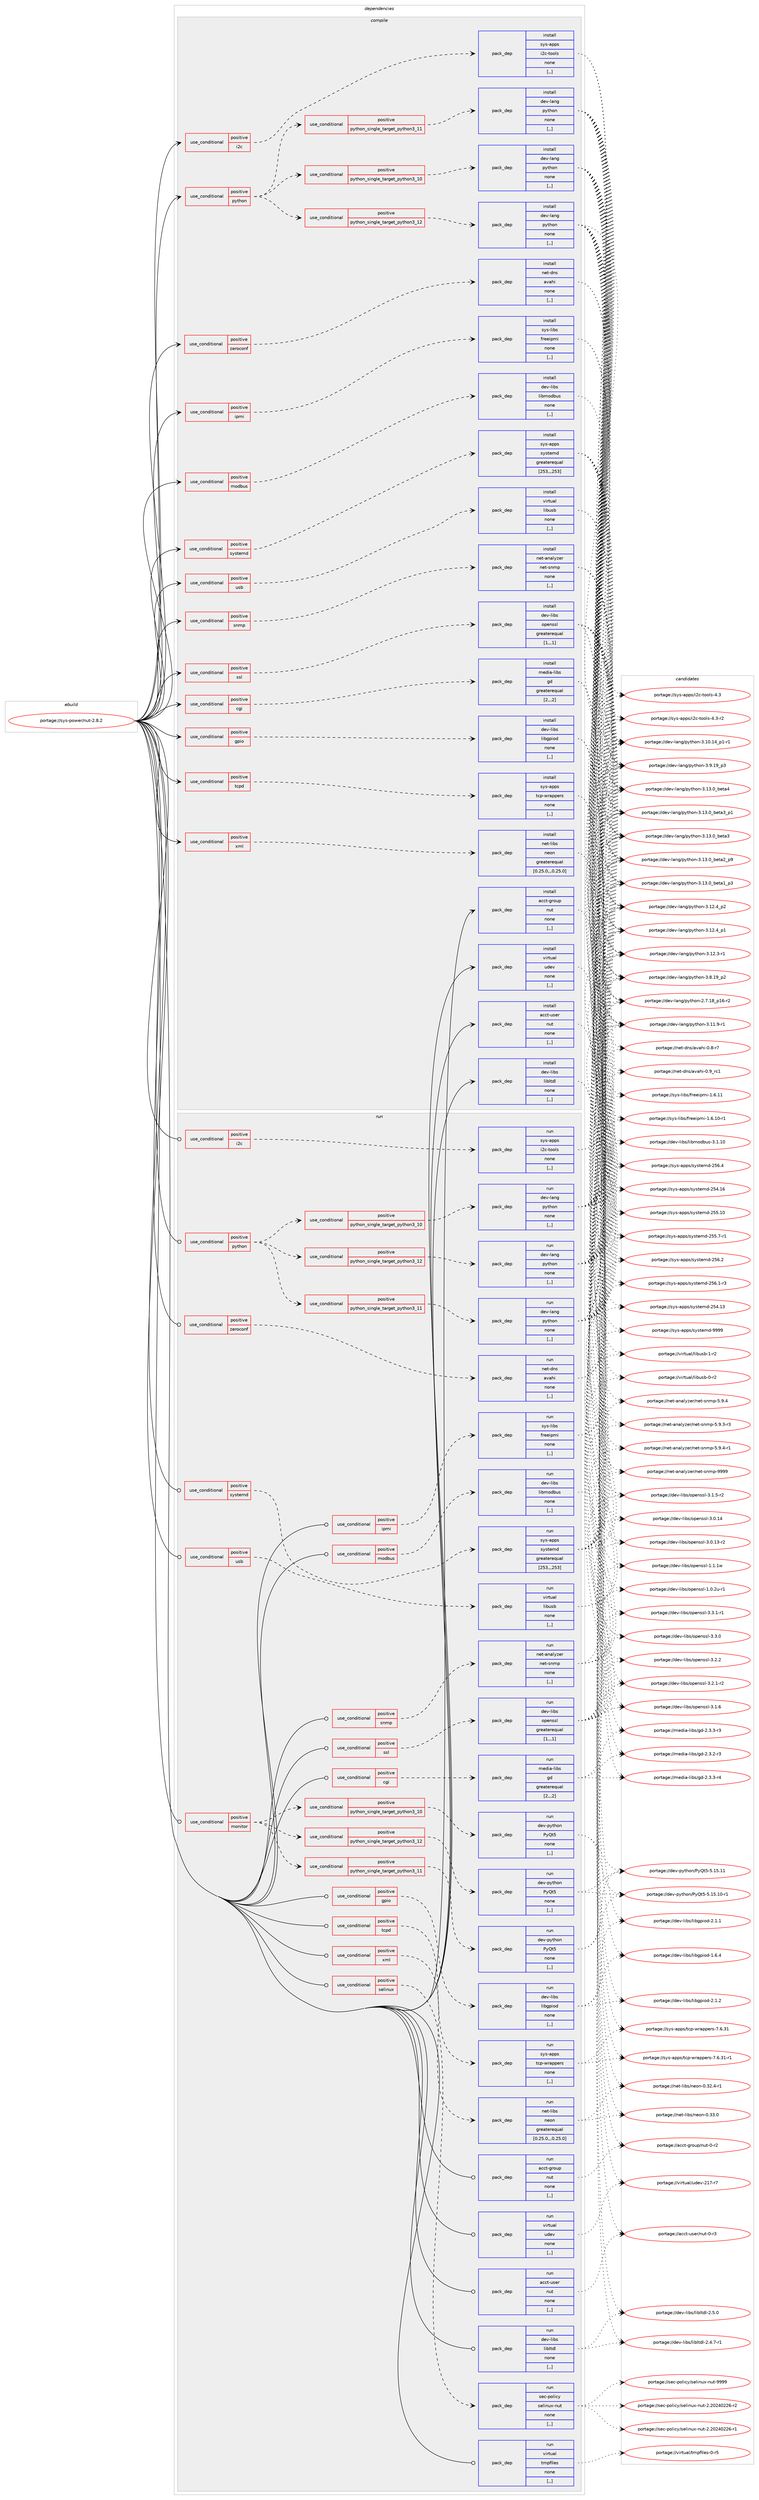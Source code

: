 digraph prolog {

# *************
# Graph options
# *************

newrank=true;
concentrate=true;
compound=true;
graph [rankdir=LR,fontname=Helvetica,fontsize=10,ranksep=1.5];#, ranksep=2.5, nodesep=0.2];
edge  [arrowhead=vee];
node  [fontname=Helvetica,fontsize=10];

# **********
# The ebuild
# **********

subgraph cluster_leftcol {
color=gray;
label=<<i>ebuild</i>>;
id [label="portage://sys-power/nut-2.8.2", color=red, width=4, href="../sys-power/nut-2.8.2.svg"];
}

# ****************
# The dependencies
# ****************

subgraph cluster_midcol {
color=gray;
label=<<i>dependencies</i>>;
subgraph cluster_compile {
fillcolor="#eeeeee";
style=filled;
label=<<i>compile</i>>;
subgraph cond118179 {
dependency442602 [label=<<TABLE BORDER="0" CELLBORDER="1" CELLSPACING="0" CELLPADDING="4"><TR><TD ROWSPAN="3" CELLPADDING="10">use_conditional</TD></TR><TR><TD>positive</TD></TR><TR><TD>cgi</TD></TR></TABLE>>, shape=none, color=red];
subgraph pack321419 {
dependency442603 [label=<<TABLE BORDER="0" CELLBORDER="1" CELLSPACING="0" CELLPADDING="4" WIDTH="220"><TR><TD ROWSPAN="6" CELLPADDING="30">pack_dep</TD></TR><TR><TD WIDTH="110">install</TD></TR><TR><TD>media-libs</TD></TR><TR><TD>gd</TD></TR><TR><TD>greaterequal</TD></TR><TR><TD>[2,,,2]</TD></TR></TABLE>>, shape=none, color=blue];
}
dependency442602:e -> dependency442603:w [weight=20,style="dashed",arrowhead="vee"];
}
id:e -> dependency442602:w [weight=20,style="solid",arrowhead="vee"];
subgraph cond118180 {
dependency442604 [label=<<TABLE BORDER="0" CELLBORDER="1" CELLSPACING="0" CELLPADDING="4"><TR><TD ROWSPAN="3" CELLPADDING="10">use_conditional</TD></TR><TR><TD>positive</TD></TR><TR><TD>gpio</TD></TR></TABLE>>, shape=none, color=red];
subgraph pack321420 {
dependency442605 [label=<<TABLE BORDER="0" CELLBORDER="1" CELLSPACING="0" CELLPADDING="4" WIDTH="220"><TR><TD ROWSPAN="6" CELLPADDING="30">pack_dep</TD></TR><TR><TD WIDTH="110">install</TD></TR><TR><TD>dev-libs</TD></TR><TR><TD>libgpiod</TD></TR><TR><TD>none</TD></TR><TR><TD>[,,]</TD></TR></TABLE>>, shape=none, color=blue];
}
dependency442604:e -> dependency442605:w [weight=20,style="dashed",arrowhead="vee"];
}
id:e -> dependency442604:w [weight=20,style="solid",arrowhead="vee"];
subgraph cond118181 {
dependency442606 [label=<<TABLE BORDER="0" CELLBORDER="1" CELLSPACING="0" CELLPADDING="4"><TR><TD ROWSPAN="3" CELLPADDING="10">use_conditional</TD></TR><TR><TD>positive</TD></TR><TR><TD>i2c</TD></TR></TABLE>>, shape=none, color=red];
subgraph pack321421 {
dependency442607 [label=<<TABLE BORDER="0" CELLBORDER="1" CELLSPACING="0" CELLPADDING="4" WIDTH="220"><TR><TD ROWSPAN="6" CELLPADDING="30">pack_dep</TD></TR><TR><TD WIDTH="110">install</TD></TR><TR><TD>sys-apps</TD></TR><TR><TD>i2c-tools</TD></TR><TR><TD>none</TD></TR><TR><TD>[,,]</TD></TR></TABLE>>, shape=none, color=blue];
}
dependency442606:e -> dependency442607:w [weight=20,style="dashed",arrowhead="vee"];
}
id:e -> dependency442606:w [weight=20,style="solid",arrowhead="vee"];
subgraph cond118182 {
dependency442608 [label=<<TABLE BORDER="0" CELLBORDER="1" CELLSPACING="0" CELLPADDING="4"><TR><TD ROWSPAN="3" CELLPADDING="10">use_conditional</TD></TR><TR><TD>positive</TD></TR><TR><TD>ipmi</TD></TR></TABLE>>, shape=none, color=red];
subgraph pack321422 {
dependency442609 [label=<<TABLE BORDER="0" CELLBORDER="1" CELLSPACING="0" CELLPADDING="4" WIDTH="220"><TR><TD ROWSPAN="6" CELLPADDING="30">pack_dep</TD></TR><TR><TD WIDTH="110">install</TD></TR><TR><TD>sys-libs</TD></TR><TR><TD>freeipmi</TD></TR><TR><TD>none</TD></TR><TR><TD>[,,]</TD></TR></TABLE>>, shape=none, color=blue];
}
dependency442608:e -> dependency442609:w [weight=20,style="dashed",arrowhead="vee"];
}
id:e -> dependency442608:w [weight=20,style="solid",arrowhead="vee"];
subgraph cond118183 {
dependency442610 [label=<<TABLE BORDER="0" CELLBORDER="1" CELLSPACING="0" CELLPADDING="4"><TR><TD ROWSPAN="3" CELLPADDING="10">use_conditional</TD></TR><TR><TD>positive</TD></TR><TR><TD>modbus</TD></TR></TABLE>>, shape=none, color=red];
subgraph pack321423 {
dependency442611 [label=<<TABLE BORDER="0" CELLBORDER="1" CELLSPACING="0" CELLPADDING="4" WIDTH="220"><TR><TD ROWSPAN="6" CELLPADDING="30">pack_dep</TD></TR><TR><TD WIDTH="110">install</TD></TR><TR><TD>dev-libs</TD></TR><TR><TD>libmodbus</TD></TR><TR><TD>none</TD></TR><TR><TD>[,,]</TD></TR></TABLE>>, shape=none, color=blue];
}
dependency442610:e -> dependency442611:w [weight=20,style="dashed",arrowhead="vee"];
}
id:e -> dependency442610:w [weight=20,style="solid",arrowhead="vee"];
subgraph cond118184 {
dependency442612 [label=<<TABLE BORDER="0" CELLBORDER="1" CELLSPACING="0" CELLPADDING="4"><TR><TD ROWSPAN="3" CELLPADDING="10">use_conditional</TD></TR><TR><TD>positive</TD></TR><TR><TD>python</TD></TR></TABLE>>, shape=none, color=red];
subgraph cond118185 {
dependency442613 [label=<<TABLE BORDER="0" CELLBORDER="1" CELLSPACING="0" CELLPADDING="4"><TR><TD ROWSPAN="3" CELLPADDING="10">use_conditional</TD></TR><TR><TD>positive</TD></TR><TR><TD>python_single_target_python3_10</TD></TR></TABLE>>, shape=none, color=red];
subgraph pack321424 {
dependency442614 [label=<<TABLE BORDER="0" CELLBORDER="1" CELLSPACING="0" CELLPADDING="4" WIDTH="220"><TR><TD ROWSPAN="6" CELLPADDING="30">pack_dep</TD></TR><TR><TD WIDTH="110">install</TD></TR><TR><TD>dev-lang</TD></TR><TR><TD>python</TD></TR><TR><TD>none</TD></TR><TR><TD>[,,]</TD></TR></TABLE>>, shape=none, color=blue];
}
dependency442613:e -> dependency442614:w [weight=20,style="dashed",arrowhead="vee"];
}
dependency442612:e -> dependency442613:w [weight=20,style="dashed",arrowhead="vee"];
subgraph cond118186 {
dependency442615 [label=<<TABLE BORDER="0" CELLBORDER="1" CELLSPACING="0" CELLPADDING="4"><TR><TD ROWSPAN="3" CELLPADDING="10">use_conditional</TD></TR><TR><TD>positive</TD></TR><TR><TD>python_single_target_python3_11</TD></TR></TABLE>>, shape=none, color=red];
subgraph pack321425 {
dependency442616 [label=<<TABLE BORDER="0" CELLBORDER="1" CELLSPACING="0" CELLPADDING="4" WIDTH="220"><TR><TD ROWSPAN="6" CELLPADDING="30">pack_dep</TD></TR><TR><TD WIDTH="110">install</TD></TR><TR><TD>dev-lang</TD></TR><TR><TD>python</TD></TR><TR><TD>none</TD></TR><TR><TD>[,,]</TD></TR></TABLE>>, shape=none, color=blue];
}
dependency442615:e -> dependency442616:w [weight=20,style="dashed",arrowhead="vee"];
}
dependency442612:e -> dependency442615:w [weight=20,style="dashed",arrowhead="vee"];
subgraph cond118187 {
dependency442617 [label=<<TABLE BORDER="0" CELLBORDER="1" CELLSPACING="0" CELLPADDING="4"><TR><TD ROWSPAN="3" CELLPADDING="10">use_conditional</TD></TR><TR><TD>positive</TD></TR><TR><TD>python_single_target_python3_12</TD></TR></TABLE>>, shape=none, color=red];
subgraph pack321426 {
dependency442618 [label=<<TABLE BORDER="0" CELLBORDER="1" CELLSPACING="0" CELLPADDING="4" WIDTH="220"><TR><TD ROWSPAN="6" CELLPADDING="30">pack_dep</TD></TR><TR><TD WIDTH="110">install</TD></TR><TR><TD>dev-lang</TD></TR><TR><TD>python</TD></TR><TR><TD>none</TD></TR><TR><TD>[,,]</TD></TR></TABLE>>, shape=none, color=blue];
}
dependency442617:e -> dependency442618:w [weight=20,style="dashed",arrowhead="vee"];
}
dependency442612:e -> dependency442617:w [weight=20,style="dashed",arrowhead="vee"];
}
id:e -> dependency442612:w [weight=20,style="solid",arrowhead="vee"];
subgraph cond118188 {
dependency442619 [label=<<TABLE BORDER="0" CELLBORDER="1" CELLSPACING="0" CELLPADDING="4"><TR><TD ROWSPAN="3" CELLPADDING="10">use_conditional</TD></TR><TR><TD>positive</TD></TR><TR><TD>snmp</TD></TR></TABLE>>, shape=none, color=red];
subgraph pack321427 {
dependency442620 [label=<<TABLE BORDER="0" CELLBORDER="1" CELLSPACING="0" CELLPADDING="4" WIDTH="220"><TR><TD ROWSPAN="6" CELLPADDING="30">pack_dep</TD></TR><TR><TD WIDTH="110">install</TD></TR><TR><TD>net-analyzer</TD></TR><TR><TD>net-snmp</TD></TR><TR><TD>none</TD></TR><TR><TD>[,,]</TD></TR></TABLE>>, shape=none, color=blue];
}
dependency442619:e -> dependency442620:w [weight=20,style="dashed",arrowhead="vee"];
}
id:e -> dependency442619:w [weight=20,style="solid",arrowhead="vee"];
subgraph cond118189 {
dependency442621 [label=<<TABLE BORDER="0" CELLBORDER="1" CELLSPACING="0" CELLPADDING="4"><TR><TD ROWSPAN="3" CELLPADDING="10">use_conditional</TD></TR><TR><TD>positive</TD></TR><TR><TD>ssl</TD></TR></TABLE>>, shape=none, color=red];
subgraph pack321428 {
dependency442622 [label=<<TABLE BORDER="0" CELLBORDER="1" CELLSPACING="0" CELLPADDING="4" WIDTH="220"><TR><TD ROWSPAN="6" CELLPADDING="30">pack_dep</TD></TR><TR><TD WIDTH="110">install</TD></TR><TR><TD>dev-libs</TD></TR><TR><TD>openssl</TD></TR><TR><TD>greaterequal</TD></TR><TR><TD>[1,,,1]</TD></TR></TABLE>>, shape=none, color=blue];
}
dependency442621:e -> dependency442622:w [weight=20,style="dashed",arrowhead="vee"];
}
id:e -> dependency442621:w [weight=20,style="solid",arrowhead="vee"];
subgraph cond118190 {
dependency442623 [label=<<TABLE BORDER="0" CELLBORDER="1" CELLSPACING="0" CELLPADDING="4"><TR><TD ROWSPAN="3" CELLPADDING="10">use_conditional</TD></TR><TR><TD>positive</TD></TR><TR><TD>systemd</TD></TR></TABLE>>, shape=none, color=red];
subgraph pack321429 {
dependency442624 [label=<<TABLE BORDER="0" CELLBORDER="1" CELLSPACING="0" CELLPADDING="4" WIDTH="220"><TR><TD ROWSPAN="6" CELLPADDING="30">pack_dep</TD></TR><TR><TD WIDTH="110">install</TD></TR><TR><TD>sys-apps</TD></TR><TR><TD>systemd</TD></TR><TR><TD>greaterequal</TD></TR><TR><TD>[253,,,253]</TD></TR></TABLE>>, shape=none, color=blue];
}
dependency442623:e -> dependency442624:w [weight=20,style="dashed",arrowhead="vee"];
}
id:e -> dependency442623:w [weight=20,style="solid",arrowhead="vee"];
subgraph cond118191 {
dependency442625 [label=<<TABLE BORDER="0" CELLBORDER="1" CELLSPACING="0" CELLPADDING="4"><TR><TD ROWSPAN="3" CELLPADDING="10">use_conditional</TD></TR><TR><TD>positive</TD></TR><TR><TD>tcpd</TD></TR></TABLE>>, shape=none, color=red];
subgraph pack321430 {
dependency442626 [label=<<TABLE BORDER="0" CELLBORDER="1" CELLSPACING="0" CELLPADDING="4" WIDTH="220"><TR><TD ROWSPAN="6" CELLPADDING="30">pack_dep</TD></TR><TR><TD WIDTH="110">install</TD></TR><TR><TD>sys-apps</TD></TR><TR><TD>tcp-wrappers</TD></TR><TR><TD>none</TD></TR><TR><TD>[,,]</TD></TR></TABLE>>, shape=none, color=blue];
}
dependency442625:e -> dependency442626:w [weight=20,style="dashed",arrowhead="vee"];
}
id:e -> dependency442625:w [weight=20,style="solid",arrowhead="vee"];
subgraph cond118192 {
dependency442627 [label=<<TABLE BORDER="0" CELLBORDER="1" CELLSPACING="0" CELLPADDING="4"><TR><TD ROWSPAN="3" CELLPADDING="10">use_conditional</TD></TR><TR><TD>positive</TD></TR><TR><TD>usb</TD></TR></TABLE>>, shape=none, color=red];
subgraph pack321431 {
dependency442628 [label=<<TABLE BORDER="0" CELLBORDER="1" CELLSPACING="0" CELLPADDING="4" WIDTH="220"><TR><TD ROWSPAN="6" CELLPADDING="30">pack_dep</TD></TR><TR><TD WIDTH="110">install</TD></TR><TR><TD>virtual</TD></TR><TR><TD>libusb</TD></TR><TR><TD>none</TD></TR><TR><TD>[,,]</TD></TR></TABLE>>, shape=none, color=blue];
}
dependency442627:e -> dependency442628:w [weight=20,style="dashed",arrowhead="vee"];
}
id:e -> dependency442627:w [weight=20,style="solid",arrowhead="vee"];
subgraph cond118193 {
dependency442629 [label=<<TABLE BORDER="0" CELLBORDER="1" CELLSPACING="0" CELLPADDING="4"><TR><TD ROWSPAN="3" CELLPADDING="10">use_conditional</TD></TR><TR><TD>positive</TD></TR><TR><TD>xml</TD></TR></TABLE>>, shape=none, color=red];
subgraph pack321432 {
dependency442630 [label=<<TABLE BORDER="0" CELLBORDER="1" CELLSPACING="0" CELLPADDING="4" WIDTH="220"><TR><TD ROWSPAN="6" CELLPADDING="30">pack_dep</TD></TR><TR><TD WIDTH="110">install</TD></TR><TR><TD>net-libs</TD></TR><TR><TD>neon</TD></TR><TR><TD>greaterequal</TD></TR><TR><TD>[0.25.0,,,0.25.0]</TD></TR></TABLE>>, shape=none, color=blue];
}
dependency442629:e -> dependency442630:w [weight=20,style="dashed",arrowhead="vee"];
}
id:e -> dependency442629:w [weight=20,style="solid",arrowhead="vee"];
subgraph cond118194 {
dependency442631 [label=<<TABLE BORDER="0" CELLBORDER="1" CELLSPACING="0" CELLPADDING="4"><TR><TD ROWSPAN="3" CELLPADDING="10">use_conditional</TD></TR><TR><TD>positive</TD></TR><TR><TD>zeroconf</TD></TR></TABLE>>, shape=none, color=red];
subgraph pack321433 {
dependency442632 [label=<<TABLE BORDER="0" CELLBORDER="1" CELLSPACING="0" CELLPADDING="4" WIDTH="220"><TR><TD ROWSPAN="6" CELLPADDING="30">pack_dep</TD></TR><TR><TD WIDTH="110">install</TD></TR><TR><TD>net-dns</TD></TR><TR><TD>avahi</TD></TR><TR><TD>none</TD></TR><TR><TD>[,,]</TD></TR></TABLE>>, shape=none, color=blue];
}
dependency442631:e -> dependency442632:w [weight=20,style="dashed",arrowhead="vee"];
}
id:e -> dependency442631:w [weight=20,style="solid",arrowhead="vee"];
subgraph pack321434 {
dependency442633 [label=<<TABLE BORDER="0" CELLBORDER="1" CELLSPACING="0" CELLPADDING="4" WIDTH="220"><TR><TD ROWSPAN="6" CELLPADDING="30">pack_dep</TD></TR><TR><TD WIDTH="110">install</TD></TR><TR><TD>acct-group</TD></TR><TR><TD>nut</TD></TR><TR><TD>none</TD></TR><TR><TD>[,,]</TD></TR></TABLE>>, shape=none, color=blue];
}
id:e -> dependency442633:w [weight=20,style="solid",arrowhead="vee"];
subgraph pack321435 {
dependency442634 [label=<<TABLE BORDER="0" CELLBORDER="1" CELLSPACING="0" CELLPADDING="4" WIDTH="220"><TR><TD ROWSPAN="6" CELLPADDING="30">pack_dep</TD></TR><TR><TD WIDTH="110">install</TD></TR><TR><TD>acct-user</TD></TR><TR><TD>nut</TD></TR><TR><TD>none</TD></TR><TR><TD>[,,]</TD></TR></TABLE>>, shape=none, color=blue];
}
id:e -> dependency442634:w [weight=20,style="solid",arrowhead="vee"];
subgraph pack321436 {
dependency442635 [label=<<TABLE BORDER="0" CELLBORDER="1" CELLSPACING="0" CELLPADDING="4" WIDTH="220"><TR><TD ROWSPAN="6" CELLPADDING="30">pack_dep</TD></TR><TR><TD WIDTH="110">install</TD></TR><TR><TD>dev-libs</TD></TR><TR><TD>libltdl</TD></TR><TR><TD>none</TD></TR><TR><TD>[,,]</TD></TR></TABLE>>, shape=none, color=blue];
}
id:e -> dependency442635:w [weight=20,style="solid",arrowhead="vee"];
subgraph pack321437 {
dependency442636 [label=<<TABLE BORDER="0" CELLBORDER="1" CELLSPACING="0" CELLPADDING="4" WIDTH="220"><TR><TD ROWSPAN="6" CELLPADDING="30">pack_dep</TD></TR><TR><TD WIDTH="110">install</TD></TR><TR><TD>virtual</TD></TR><TR><TD>udev</TD></TR><TR><TD>none</TD></TR><TR><TD>[,,]</TD></TR></TABLE>>, shape=none, color=blue];
}
id:e -> dependency442636:w [weight=20,style="solid",arrowhead="vee"];
}
subgraph cluster_compileandrun {
fillcolor="#eeeeee";
style=filled;
label=<<i>compile and run</i>>;
}
subgraph cluster_run {
fillcolor="#eeeeee";
style=filled;
label=<<i>run</i>>;
subgraph cond118195 {
dependency442637 [label=<<TABLE BORDER="0" CELLBORDER="1" CELLSPACING="0" CELLPADDING="4"><TR><TD ROWSPAN="3" CELLPADDING="10">use_conditional</TD></TR><TR><TD>positive</TD></TR><TR><TD>cgi</TD></TR></TABLE>>, shape=none, color=red];
subgraph pack321438 {
dependency442638 [label=<<TABLE BORDER="0" CELLBORDER="1" CELLSPACING="0" CELLPADDING="4" WIDTH="220"><TR><TD ROWSPAN="6" CELLPADDING="30">pack_dep</TD></TR><TR><TD WIDTH="110">run</TD></TR><TR><TD>media-libs</TD></TR><TR><TD>gd</TD></TR><TR><TD>greaterequal</TD></TR><TR><TD>[2,,,2]</TD></TR></TABLE>>, shape=none, color=blue];
}
dependency442637:e -> dependency442638:w [weight=20,style="dashed",arrowhead="vee"];
}
id:e -> dependency442637:w [weight=20,style="solid",arrowhead="odot"];
subgraph cond118196 {
dependency442639 [label=<<TABLE BORDER="0" CELLBORDER="1" CELLSPACING="0" CELLPADDING="4"><TR><TD ROWSPAN="3" CELLPADDING="10">use_conditional</TD></TR><TR><TD>positive</TD></TR><TR><TD>gpio</TD></TR></TABLE>>, shape=none, color=red];
subgraph pack321439 {
dependency442640 [label=<<TABLE BORDER="0" CELLBORDER="1" CELLSPACING="0" CELLPADDING="4" WIDTH="220"><TR><TD ROWSPAN="6" CELLPADDING="30">pack_dep</TD></TR><TR><TD WIDTH="110">run</TD></TR><TR><TD>dev-libs</TD></TR><TR><TD>libgpiod</TD></TR><TR><TD>none</TD></TR><TR><TD>[,,]</TD></TR></TABLE>>, shape=none, color=blue];
}
dependency442639:e -> dependency442640:w [weight=20,style="dashed",arrowhead="vee"];
}
id:e -> dependency442639:w [weight=20,style="solid",arrowhead="odot"];
subgraph cond118197 {
dependency442641 [label=<<TABLE BORDER="0" CELLBORDER="1" CELLSPACING="0" CELLPADDING="4"><TR><TD ROWSPAN="3" CELLPADDING="10">use_conditional</TD></TR><TR><TD>positive</TD></TR><TR><TD>i2c</TD></TR></TABLE>>, shape=none, color=red];
subgraph pack321440 {
dependency442642 [label=<<TABLE BORDER="0" CELLBORDER="1" CELLSPACING="0" CELLPADDING="4" WIDTH="220"><TR><TD ROWSPAN="6" CELLPADDING="30">pack_dep</TD></TR><TR><TD WIDTH="110">run</TD></TR><TR><TD>sys-apps</TD></TR><TR><TD>i2c-tools</TD></TR><TR><TD>none</TD></TR><TR><TD>[,,]</TD></TR></TABLE>>, shape=none, color=blue];
}
dependency442641:e -> dependency442642:w [weight=20,style="dashed",arrowhead="vee"];
}
id:e -> dependency442641:w [weight=20,style="solid",arrowhead="odot"];
subgraph cond118198 {
dependency442643 [label=<<TABLE BORDER="0" CELLBORDER="1" CELLSPACING="0" CELLPADDING="4"><TR><TD ROWSPAN="3" CELLPADDING="10">use_conditional</TD></TR><TR><TD>positive</TD></TR><TR><TD>ipmi</TD></TR></TABLE>>, shape=none, color=red];
subgraph pack321441 {
dependency442644 [label=<<TABLE BORDER="0" CELLBORDER="1" CELLSPACING="0" CELLPADDING="4" WIDTH="220"><TR><TD ROWSPAN="6" CELLPADDING="30">pack_dep</TD></TR><TR><TD WIDTH="110">run</TD></TR><TR><TD>sys-libs</TD></TR><TR><TD>freeipmi</TD></TR><TR><TD>none</TD></TR><TR><TD>[,,]</TD></TR></TABLE>>, shape=none, color=blue];
}
dependency442643:e -> dependency442644:w [weight=20,style="dashed",arrowhead="vee"];
}
id:e -> dependency442643:w [weight=20,style="solid",arrowhead="odot"];
subgraph cond118199 {
dependency442645 [label=<<TABLE BORDER="0" CELLBORDER="1" CELLSPACING="0" CELLPADDING="4"><TR><TD ROWSPAN="3" CELLPADDING="10">use_conditional</TD></TR><TR><TD>positive</TD></TR><TR><TD>modbus</TD></TR></TABLE>>, shape=none, color=red];
subgraph pack321442 {
dependency442646 [label=<<TABLE BORDER="0" CELLBORDER="1" CELLSPACING="0" CELLPADDING="4" WIDTH="220"><TR><TD ROWSPAN="6" CELLPADDING="30">pack_dep</TD></TR><TR><TD WIDTH="110">run</TD></TR><TR><TD>dev-libs</TD></TR><TR><TD>libmodbus</TD></TR><TR><TD>none</TD></TR><TR><TD>[,,]</TD></TR></TABLE>>, shape=none, color=blue];
}
dependency442645:e -> dependency442646:w [weight=20,style="dashed",arrowhead="vee"];
}
id:e -> dependency442645:w [weight=20,style="solid",arrowhead="odot"];
subgraph cond118200 {
dependency442647 [label=<<TABLE BORDER="0" CELLBORDER="1" CELLSPACING="0" CELLPADDING="4"><TR><TD ROWSPAN="3" CELLPADDING="10">use_conditional</TD></TR><TR><TD>positive</TD></TR><TR><TD>monitor</TD></TR></TABLE>>, shape=none, color=red];
subgraph cond118201 {
dependency442648 [label=<<TABLE BORDER="0" CELLBORDER="1" CELLSPACING="0" CELLPADDING="4"><TR><TD ROWSPAN="3" CELLPADDING="10">use_conditional</TD></TR><TR><TD>positive</TD></TR><TR><TD>python_single_target_python3_10</TD></TR></TABLE>>, shape=none, color=red];
subgraph pack321443 {
dependency442649 [label=<<TABLE BORDER="0" CELLBORDER="1" CELLSPACING="0" CELLPADDING="4" WIDTH="220"><TR><TD ROWSPAN="6" CELLPADDING="30">pack_dep</TD></TR><TR><TD WIDTH="110">run</TD></TR><TR><TD>dev-python</TD></TR><TR><TD>PyQt5</TD></TR><TR><TD>none</TD></TR><TR><TD>[,,]</TD></TR></TABLE>>, shape=none, color=blue];
}
dependency442648:e -> dependency442649:w [weight=20,style="dashed",arrowhead="vee"];
}
dependency442647:e -> dependency442648:w [weight=20,style="dashed",arrowhead="vee"];
subgraph cond118202 {
dependency442650 [label=<<TABLE BORDER="0" CELLBORDER="1" CELLSPACING="0" CELLPADDING="4"><TR><TD ROWSPAN="3" CELLPADDING="10">use_conditional</TD></TR><TR><TD>positive</TD></TR><TR><TD>python_single_target_python3_11</TD></TR></TABLE>>, shape=none, color=red];
subgraph pack321444 {
dependency442651 [label=<<TABLE BORDER="0" CELLBORDER="1" CELLSPACING="0" CELLPADDING="4" WIDTH="220"><TR><TD ROWSPAN="6" CELLPADDING="30">pack_dep</TD></TR><TR><TD WIDTH="110">run</TD></TR><TR><TD>dev-python</TD></TR><TR><TD>PyQt5</TD></TR><TR><TD>none</TD></TR><TR><TD>[,,]</TD></TR></TABLE>>, shape=none, color=blue];
}
dependency442650:e -> dependency442651:w [weight=20,style="dashed",arrowhead="vee"];
}
dependency442647:e -> dependency442650:w [weight=20,style="dashed",arrowhead="vee"];
subgraph cond118203 {
dependency442652 [label=<<TABLE BORDER="0" CELLBORDER="1" CELLSPACING="0" CELLPADDING="4"><TR><TD ROWSPAN="3" CELLPADDING="10">use_conditional</TD></TR><TR><TD>positive</TD></TR><TR><TD>python_single_target_python3_12</TD></TR></TABLE>>, shape=none, color=red];
subgraph pack321445 {
dependency442653 [label=<<TABLE BORDER="0" CELLBORDER="1" CELLSPACING="0" CELLPADDING="4" WIDTH="220"><TR><TD ROWSPAN="6" CELLPADDING="30">pack_dep</TD></TR><TR><TD WIDTH="110">run</TD></TR><TR><TD>dev-python</TD></TR><TR><TD>PyQt5</TD></TR><TR><TD>none</TD></TR><TR><TD>[,,]</TD></TR></TABLE>>, shape=none, color=blue];
}
dependency442652:e -> dependency442653:w [weight=20,style="dashed",arrowhead="vee"];
}
dependency442647:e -> dependency442652:w [weight=20,style="dashed",arrowhead="vee"];
}
id:e -> dependency442647:w [weight=20,style="solid",arrowhead="odot"];
subgraph cond118204 {
dependency442654 [label=<<TABLE BORDER="0" CELLBORDER="1" CELLSPACING="0" CELLPADDING="4"><TR><TD ROWSPAN="3" CELLPADDING="10">use_conditional</TD></TR><TR><TD>positive</TD></TR><TR><TD>python</TD></TR></TABLE>>, shape=none, color=red];
subgraph cond118205 {
dependency442655 [label=<<TABLE BORDER="0" CELLBORDER="1" CELLSPACING="0" CELLPADDING="4"><TR><TD ROWSPAN="3" CELLPADDING="10">use_conditional</TD></TR><TR><TD>positive</TD></TR><TR><TD>python_single_target_python3_10</TD></TR></TABLE>>, shape=none, color=red];
subgraph pack321446 {
dependency442656 [label=<<TABLE BORDER="0" CELLBORDER="1" CELLSPACING="0" CELLPADDING="4" WIDTH="220"><TR><TD ROWSPAN="6" CELLPADDING="30">pack_dep</TD></TR><TR><TD WIDTH="110">run</TD></TR><TR><TD>dev-lang</TD></TR><TR><TD>python</TD></TR><TR><TD>none</TD></TR><TR><TD>[,,]</TD></TR></TABLE>>, shape=none, color=blue];
}
dependency442655:e -> dependency442656:w [weight=20,style="dashed",arrowhead="vee"];
}
dependency442654:e -> dependency442655:w [weight=20,style="dashed",arrowhead="vee"];
subgraph cond118206 {
dependency442657 [label=<<TABLE BORDER="0" CELLBORDER="1" CELLSPACING="0" CELLPADDING="4"><TR><TD ROWSPAN="3" CELLPADDING="10">use_conditional</TD></TR><TR><TD>positive</TD></TR><TR><TD>python_single_target_python3_11</TD></TR></TABLE>>, shape=none, color=red];
subgraph pack321447 {
dependency442658 [label=<<TABLE BORDER="0" CELLBORDER="1" CELLSPACING="0" CELLPADDING="4" WIDTH="220"><TR><TD ROWSPAN="6" CELLPADDING="30">pack_dep</TD></TR><TR><TD WIDTH="110">run</TD></TR><TR><TD>dev-lang</TD></TR><TR><TD>python</TD></TR><TR><TD>none</TD></TR><TR><TD>[,,]</TD></TR></TABLE>>, shape=none, color=blue];
}
dependency442657:e -> dependency442658:w [weight=20,style="dashed",arrowhead="vee"];
}
dependency442654:e -> dependency442657:w [weight=20,style="dashed",arrowhead="vee"];
subgraph cond118207 {
dependency442659 [label=<<TABLE BORDER="0" CELLBORDER="1" CELLSPACING="0" CELLPADDING="4"><TR><TD ROWSPAN="3" CELLPADDING="10">use_conditional</TD></TR><TR><TD>positive</TD></TR><TR><TD>python_single_target_python3_12</TD></TR></TABLE>>, shape=none, color=red];
subgraph pack321448 {
dependency442660 [label=<<TABLE BORDER="0" CELLBORDER="1" CELLSPACING="0" CELLPADDING="4" WIDTH="220"><TR><TD ROWSPAN="6" CELLPADDING="30">pack_dep</TD></TR><TR><TD WIDTH="110">run</TD></TR><TR><TD>dev-lang</TD></TR><TR><TD>python</TD></TR><TR><TD>none</TD></TR><TR><TD>[,,]</TD></TR></TABLE>>, shape=none, color=blue];
}
dependency442659:e -> dependency442660:w [weight=20,style="dashed",arrowhead="vee"];
}
dependency442654:e -> dependency442659:w [weight=20,style="dashed",arrowhead="vee"];
}
id:e -> dependency442654:w [weight=20,style="solid",arrowhead="odot"];
subgraph cond118208 {
dependency442661 [label=<<TABLE BORDER="0" CELLBORDER="1" CELLSPACING="0" CELLPADDING="4"><TR><TD ROWSPAN="3" CELLPADDING="10">use_conditional</TD></TR><TR><TD>positive</TD></TR><TR><TD>selinux</TD></TR></TABLE>>, shape=none, color=red];
subgraph pack321449 {
dependency442662 [label=<<TABLE BORDER="0" CELLBORDER="1" CELLSPACING="0" CELLPADDING="4" WIDTH="220"><TR><TD ROWSPAN="6" CELLPADDING="30">pack_dep</TD></TR><TR><TD WIDTH="110">run</TD></TR><TR><TD>sec-policy</TD></TR><TR><TD>selinux-nut</TD></TR><TR><TD>none</TD></TR><TR><TD>[,,]</TD></TR></TABLE>>, shape=none, color=blue];
}
dependency442661:e -> dependency442662:w [weight=20,style="dashed",arrowhead="vee"];
}
id:e -> dependency442661:w [weight=20,style="solid",arrowhead="odot"];
subgraph cond118209 {
dependency442663 [label=<<TABLE BORDER="0" CELLBORDER="1" CELLSPACING="0" CELLPADDING="4"><TR><TD ROWSPAN="3" CELLPADDING="10">use_conditional</TD></TR><TR><TD>positive</TD></TR><TR><TD>snmp</TD></TR></TABLE>>, shape=none, color=red];
subgraph pack321450 {
dependency442664 [label=<<TABLE BORDER="0" CELLBORDER="1" CELLSPACING="0" CELLPADDING="4" WIDTH="220"><TR><TD ROWSPAN="6" CELLPADDING="30">pack_dep</TD></TR><TR><TD WIDTH="110">run</TD></TR><TR><TD>net-analyzer</TD></TR><TR><TD>net-snmp</TD></TR><TR><TD>none</TD></TR><TR><TD>[,,]</TD></TR></TABLE>>, shape=none, color=blue];
}
dependency442663:e -> dependency442664:w [weight=20,style="dashed",arrowhead="vee"];
}
id:e -> dependency442663:w [weight=20,style="solid",arrowhead="odot"];
subgraph cond118210 {
dependency442665 [label=<<TABLE BORDER="0" CELLBORDER="1" CELLSPACING="0" CELLPADDING="4"><TR><TD ROWSPAN="3" CELLPADDING="10">use_conditional</TD></TR><TR><TD>positive</TD></TR><TR><TD>ssl</TD></TR></TABLE>>, shape=none, color=red];
subgraph pack321451 {
dependency442666 [label=<<TABLE BORDER="0" CELLBORDER="1" CELLSPACING="0" CELLPADDING="4" WIDTH="220"><TR><TD ROWSPAN="6" CELLPADDING="30">pack_dep</TD></TR><TR><TD WIDTH="110">run</TD></TR><TR><TD>dev-libs</TD></TR><TR><TD>openssl</TD></TR><TR><TD>greaterequal</TD></TR><TR><TD>[1,,,1]</TD></TR></TABLE>>, shape=none, color=blue];
}
dependency442665:e -> dependency442666:w [weight=20,style="dashed",arrowhead="vee"];
}
id:e -> dependency442665:w [weight=20,style="solid",arrowhead="odot"];
subgraph cond118211 {
dependency442667 [label=<<TABLE BORDER="0" CELLBORDER="1" CELLSPACING="0" CELLPADDING="4"><TR><TD ROWSPAN="3" CELLPADDING="10">use_conditional</TD></TR><TR><TD>positive</TD></TR><TR><TD>systemd</TD></TR></TABLE>>, shape=none, color=red];
subgraph pack321452 {
dependency442668 [label=<<TABLE BORDER="0" CELLBORDER="1" CELLSPACING="0" CELLPADDING="4" WIDTH="220"><TR><TD ROWSPAN="6" CELLPADDING="30">pack_dep</TD></TR><TR><TD WIDTH="110">run</TD></TR><TR><TD>sys-apps</TD></TR><TR><TD>systemd</TD></TR><TR><TD>greaterequal</TD></TR><TR><TD>[253,,,253]</TD></TR></TABLE>>, shape=none, color=blue];
}
dependency442667:e -> dependency442668:w [weight=20,style="dashed",arrowhead="vee"];
}
id:e -> dependency442667:w [weight=20,style="solid",arrowhead="odot"];
subgraph cond118212 {
dependency442669 [label=<<TABLE BORDER="0" CELLBORDER="1" CELLSPACING="0" CELLPADDING="4"><TR><TD ROWSPAN="3" CELLPADDING="10">use_conditional</TD></TR><TR><TD>positive</TD></TR><TR><TD>tcpd</TD></TR></TABLE>>, shape=none, color=red];
subgraph pack321453 {
dependency442670 [label=<<TABLE BORDER="0" CELLBORDER="1" CELLSPACING="0" CELLPADDING="4" WIDTH="220"><TR><TD ROWSPAN="6" CELLPADDING="30">pack_dep</TD></TR><TR><TD WIDTH="110">run</TD></TR><TR><TD>sys-apps</TD></TR><TR><TD>tcp-wrappers</TD></TR><TR><TD>none</TD></TR><TR><TD>[,,]</TD></TR></TABLE>>, shape=none, color=blue];
}
dependency442669:e -> dependency442670:w [weight=20,style="dashed",arrowhead="vee"];
}
id:e -> dependency442669:w [weight=20,style="solid",arrowhead="odot"];
subgraph cond118213 {
dependency442671 [label=<<TABLE BORDER="0" CELLBORDER="1" CELLSPACING="0" CELLPADDING="4"><TR><TD ROWSPAN="3" CELLPADDING="10">use_conditional</TD></TR><TR><TD>positive</TD></TR><TR><TD>usb</TD></TR></TABLE>>, shape=none, color=red];
subgraph pack321454 {
dependency442672 [label=<<TABLE BORDER="0" CELLBORDER="1" CELLSPACING="0" CELLPADDING="4" WIDTH="220"><TR><TD ROWSPAN="6" CELLPADDING="30">pack_dep</TD></TR><TR><TD WIDTH="110">run</TD></TR><TR><TD>virtual</TD></TR><TR><TD>libusb</TD></TR><TR><TD>none</TD></TR><TR><TD>[,,]</TD></TR></TABLE>>, shape=none, color=blue];
}
dependency442671:e -> dependency442672:w [weight=20,style="dashed",arrowhead="vee"];
}
id:e -> dependency442671:w [weight=20,style="solid",arrowhead="odot"];
subgraph cond118214 {
dependency442673 [label=<<TABLE BORDER="0" CELLBORDER="1" CELLSPACING="0" CELLPADDING="4"><TR><TD ROWSPAN="3" CELLPADDING="10">use_conditional</TD></TR><TR><TD>positive</TD></TR><TR><TD>xml</TD></TR></TABLE>>, shape=none, color=red];
subgraph pack321455 {
dependency442674 [label=<<TABLE BORDER="0" CELLBORDER="1" CELLSPACING="0" CELLPADDING="4" WIDTH="220"><TR><TD ROWSPAN="6" CELLPADDING="30">pack_dep</TD></TR><TR><TD WIDTH="110">run</TD></TR><TR><TD>net-libs</TD></TR><TR><TD>neon</TD></TR><TR><TD>greaterequal</TD></TR><TR><TD>[0.25.0,,,0.25.0]</TD></TR></TABLE>>, shape=none, color=blue];
}
dependency442673:e -> dependency442674:w [weight=20,style="dashed",arrowhead="vee"];
}
id:e -> dependency442673:w [weight=20,style="solid",arrowhead="odot"];
subgraph cond118215 {
dependency442675 [label=<<TABLE BORDER="0" CELLBORDER="1" CELLSPACING="0" CELLPADDING="4"><TR><TD ROWSPAN="3" CELLPADDING="10">use_conditional</TD></TR><TR><TD>positive</TD></TR><TR><TD>zeroconf</TD></TR></TABLE>>, shape=none, color=red];
subgraph pack321456 {
dependency442676 [label=<<TABLE BORDER="0" CELLBORDER="1" CELLSPACING="0" CELLPADDING="4" WIDTH="220"><TR><TD ROWSPAN="6" CELLPADDING="30">pack_dep</TD></TR><TR><TD WIDTH="110">run</TD></TR><TR><TD>net-dns</TD></TR><TR><TD>avahi</TD></TR><TR><TD>none</TD></TR><TR><TD>[,,]</TD></TR></TABLE>>, shape=none, color=blue];
}
dependency442675:e -> dependency442676:w [weight=20,style="dashed",arrowhead="vee"];
}
id:e -> dependency442675:w [weight=20,style="solid",arrowhead="odot"];
subgraph pack321457 {
dependency442677 [label=<<TABLE BORDER="0" CELLBORDER="1" CELLSPACING="0" CELLPADDING="4" WIDTH="220"><TR><TD ROWSPAN="6" CELLPADDING="30">pack_dep</TD></TR><TR><TD WIDTH="110">run</TD></TR><TR><TD>acct-group</TD></TR><TR><TD>nut</TD></TR><TR><TD>none</TD></TR><TR><TD>[,,]</TD></TR></TABLE>>, shape=none, color=blue];
}
id:e -> dependency442677:w [weight=20,style="solid",arrowhead="odot"];
subgraph pack321458 {
dependency442678 [label=<<TABLE BORDER="0" CELLBORDER="1" CELLSPACING="0" CELLPADDING="4" WIDTH="220"><TR><TD ROWSPAN="6" CELLPADDING="30">pack_dep</TD></TR><TR><TD WIDTH="110">run</TD></TR><TR><TD>acct-user</TD></TR><TR><TD>nut</TD></TR><TR><TD>none</TD></TR><TR><TD>[,,]</TD></TR></TABLE>>, shape=none, color=blue];
}
id:e -> dependency442678:w [weight=20,style="solid",arrowhead="odot"];
subgraph pack321459 {
dependency442679 [label=<<TABLE BORDER="0" CELLBORDER="1" CELLSPACING="0" CELLPADDING="4" WIDTH="220"><TR><TD ROWSPAN="6" CELLPADDING="30">pack_dep</TD></TR><TR><TD WIDTH="110">run</TD></TR><TR><TD>dev-libs</TD></TR><TR><TD>libltdl</TD></TR><TR><TD>none</TD></TR><TR><TD>[,,]</TD></TR></TABLE>>, shape=none, color=blue];
}
id:e -> dependency442679:w [weight=20,style="solid",arrowhead="odot"];
subgraph pack321460 {
dependency442680 [label=<<TABLE BORDER="0" CELLBORDER="1" CELLSPACING="0" CELLPADDING="4" WIDTH="220"><TR><TD ROWSPAN="6" CELLPADDING="30">pack_dep</TD></TR><TR><TD WIDTH="110">run</TD></TR><TR><TD>virtual</TD></TR><TR><TD>tmpfiles</TD></TR><TR><TD>none</TD></TR><TR><TD>[,,]</TD></TR></TABLE>>, shape=none, color=blue];
}
id:e -> dependency442680:w [weight=20,style="solid",arrowhead="odot"];
subgraph pack321461 {
dependency442681 [label=<<TABLE BORDER="0" CELLBORDER="1" CELLSPACING="0" CELLPADDING="4" WIDTH="220"><TR><TD ROWSPAN="6" CELLPADDING="30">pack_dep</TD></TR><TR><TD WIDTH="110">run</TD></TR><TR><TD>virtual</TD></TR><TR><TD>udev</TD></TR><TR><TD>none</TD></TR><TR><TD>[,,]</TD></TR></TABLE>>, shape=none, color=blue];
}
id:e -> dependency442681:w [weight=20,style="solid",arrowhead="odot"];
}
}

# **************
# The candidates
# **************

subgraph cluster_choices {
rank=same;
color=gray;
label=<<i>candidates</i>>;

subgraph choice321419 {
color=black;
nodesep=1;
choice109101100105974510810598115471031004550465146514511452 [label="portage://media-libs/gd-2.3.3-r4", color=red, width=4,href="../media-libs/gd-2.3.3-r4.svg"];
choice109101100105974510810598115471031004550465146514511451 [label="portage://media-libs/gd-2.3.3-r3", color=red, width=4,href="../media-libs/gd-2.3.3-r3.svg"];
choice109101100105974510810598115471031004550465146504511451 [label="portage://media-libs/gd-2.3.2-r3", color=red, width=4,href="../media-libs/gd-2.3.2-r3.svg"];
dependency442603:e -> choice109101100105974510810598115471031004550465146514511452:w [style=dotted,weight="100"];
dependency442603:e -> choice109101100105974510810598115471031004550465146514511451:w [style=dotted,weight="100"];
dependency442603:e -> choice109101100105974510810598115471031004550465146504511451:w [style=dotted,weight="100"];
}
subgraph choice321420 {
color=black;
nodesep=1;
choice10010111845108105981154710810598103112105111100455046494650 [label="portage://dev-libs/libgpiod-2.1.2", color=red, width=4,href="../dev-libs/libgpiod-2.1.2.svg"];
choice10010111845108105981154710810598103112105111100455046494649 [label="portage://dev-libs/libgpiod-2.1.1", color=red, width=4,href="../dev-libs/libgpiod-2.1.1.svg"];
choice10010111845108105981154710810598103112105111100454946544652 [label="portage://dev-libs/libgpiod-1.6.4", color=red, width=4,href="../dev-libs/libgpiod-1.6.4.svg"];
dependency442605:e -> choice10010111845108105981154710810598103112105111100455046494650:w [style=dotted,weight="100"];
dependency442605:e -> choice10010111845108105981154710810598103112105111100455046494649:w [style=dotted,weight="100"];
dependency442605:e -> choice10010111845108105981154710810598103112105111100454946544652:w [style=dotted,weight="100"];
}
subgraph choice321421 {
color=black;
nodesep=1;
choice115121115459711211211547105509945116111111108115455246514511450 [label="portage://sys-apps/i2c-tools-4.3-r2", color=red, width=4,href="../sys-apps/i2c-tools-4.3-r2.svg"];
choice11512111545971121121154710550994511611111110811545524651 [label="portage://sys-apps/i2c-tools-4.3", color=red, width=4,href="../sys-apps/i2c-tools-4.3.svg"];
dependency442607:e -> choice115121115459711211211547105509945116111111108115455246514511450:w [style=dotted,weight="100"];
dependency442607:e -> choice11512111545971121121154710550994511611111110811545524651:w [style=dotted,weight="100"];
}
subgraph choice321422 {
color=black;
nodesep=1;
choice11512111545108105981154710211410110110511210910545494654464949 [label="portage://sys-libs/freeipmi-1.6.11", color=red, width=4,href="../sys-libs/freeipmi-1.6.11.svg"];
choice115121115451081059811547102114101101105112109105454946544649484511449 [label="portage://sys-libs/freeipmi-1.6.10-r1", color=red, width=4,href="../sys-libs/freeipmi-1.6.10-r1.svg"];
dependency442609:e -> choice11512111545108105981154710211410110110511210910545494654464949:w [style=dotted,weight="100"];
dependency442609:e -> choice115121115451081059811547102114101101105112109105454946544649484511449:w [style=dotted,weight="100"];
}
subgraph choice321423 {
color=black;
nodesep=1;
choice100101118451081059811547108105981091111009811711545514649464948 [label="portage://dev-libs/libmodbus-3.1.10", color=red, width=4,href="../dev-libs/libmodbus-3.1.10.svg"];
dependency442611:e -> choice100101118451081059811547108105981091111009811711545514649464948:w [style=dotted,weight="100"];
}
subgraph choice321424 {
color=black;
nodesep=1;
choice1001011184510897110103471121211161041111104551464951464895981011169752 [label="portage://dev-lang/python-3.13.0_beta4", color=red, width=4,href="../dev-lang/python-3.13.0_beta4.svg"];
choice10010111845108971101034711212111610411111045514649514648959810111697519511249 [label="portage://dev-lang/python-3.13.0_beta3_p1", color=red, width=4,href="../dev-lang/python-3.13.0_beta3_p1.svg"];
choice1001011184510897110103471121211161041111104551464951464895981011169751 [label="portage://dev-lang/python-3.13.0_beta3", color=red, width=4,href="../dev-lang/python-3.13.0_beta3.svg"];
choice10010111845108971101034711212111610411111045514649514648959810111697509511257 [label="portage://dev-lang/python-3.13.0_beta2_p9", color=red, width=4,href="../dev-lang/python-3.13.0_beta2_p9.svg"];
choice10010111845108971101034711212111610411111045514649514648959810111697499511251 [label="portage://dev-lang/python-3.13.0_beta1_p3", color=red, width=4,href="../dev-lang/python-3.13.0_beta1_p3.svg"];
choice100101118451089711010347112121116104111110455146495046529511250 [label="portage://dev-lang/python-3.12.4_p2", color=red, width=4,href="../dev-lang/python-3.12.4_p2.svg"];
choice100101118451089711010347112121116104111110455146495046529511249 [label="portage://dev-lang/python-3.12.4_p1", color=red, width=4,href="../dev-lang/python-3.12.4_p1.svg"];
choice100101118451089711010347112121116104111110455146495046514511449 [label="portage://dev-lang/python-3.12.3-r1", color=red, width=4,href="../dev-lang/python-3.12.3-r1.svg"];
choice100101118451089711010347112121116104111110455146494946574511449 [label="portage://dev-lang/python-3.11.9-r1", color=red, width=4,href="../dev-lang/python-3.11.9-r1.svg"];
choice100101118451089711010347112121116104111110455146494846495295112494511449 [label="portage://dev-lang/python-3.10.14_p1-r1", color=red, width=4,href="../dev-lang/python-3.10.14_p1-r1.svg"];
choice100101118451089711010347112121116104111110455146574649579511251 [label="portage://dev-lang/python-3.9.19_p3", color=red, width=4,href="../dev-lang/python-3.9.19_p3.svg"];
choice100101118451089711010347112121116104111110455146564649579511250 [label="portage://dev-lang/python-3.8.19_p2", color=red, width=4,href="../dev-lang/python-3.8.19_p2.svg"];
choice100101118451089711010347112121116104111110455046554649569511249544511450 [label="portage://dev-lang/python-2.7.18_p16-r2", color=red, width=4,href="../dev-lang/python-2.7.18_p16-r2.svg"];
dependency442614:e -> choice1001011184510897110103471121211161041111104551464951464895981011169752:w [style=dotted,weight="100"];
dependency442614:e -> choice10010111845108971101034711212111610411111045514649514648959810111697519511249:w [style=dotted,weight="100"];
dependency442614:e -> choice1001011184510897110103471121211161041111104551464951464895981011169751:w [style=dotted,weight="100"];
dependency442614:e -> choice10010111845108971101034711212111610411111045514649514648959810111697509511257:w [style=dotted,weight="100"];
dependency442614:e -> choice10010111845108971101034711212111610411111045514649514648959810111697499511251:w [style=dotted,weight="100"];
dependency442614:e -> choice100101118451089711010347112121116104111110455146495046529511250:w [style=dotted,weight="100"];
dependency442614:e -> choice100101118451089711010347112121116104111110455146495046529511249:w [style=dotted,weight="100"];
dependency442614:e -> choice100101118451089711010347112121116104111110455146495046514511449:w [style=dotted,weight="100"];
dependency442614:e -> choice100101118451089711010347112121116104111110455146494946574511449:w [style=dotted,weight="100"];
dependency442614:e -> choice100101118451089711010347112121116104111110455146494846495295112494511449:w [style=dotted,weight="100"];
dependency442614:e -> choice100101118451089711010347112121116104111110455146574649579511251:w [style=dotted,weight="100"];
dependency442614:e -> choice100101118451089711010347112121116104111110455146564649579511250:w [style=dotted,weight="100"];
dependency442614:e -> choice100101118451089711010347112121116104111110455046554649569511249544511450:w [style=dotted,weight="100"];
}
subgraph choice321425 {
color=black;
nodesep=1;
choice1001011184510897110103471121211161041111104551464951464895981011169752 [label="portage://dev-lang/python-3.13.0_beta4", color=red, width=4,href="../dev-lang/python-3.13.0_beta4.svg"];
choice10010111845108971101034711212111610411111045514649514648959810111697519511249 [label="portage://dev-lang/python-3.13.0_beta3_p1", color=red, width=4,href="../dev-lang/python-3.13.0_beta3_p1.svg"];
choice1001011184510897110103471121211161041111104551464951464895981011169751 [label="portage://dev-lang/python-3.13.0_beta3", color=red, width=4,href="../dev-lang/python-3.13.0_beta3.svg"];
choice10010111845108971101034711212111610411111045514649514648959810111697509511257 [label="portage://dev-lang/python-3.13.0_beta2_p9", color=red, width=4,href="../dev-lang/python-3.13.0_beta2_p9.svg"];
choice10010111845108971101034711212111610411111045514649514648959810111697499511251 [label="portage://dev-lang/python-3.13.0_beta1_p3", color=red, width=4,href="../dev-lang/python-3.13.0_beta1_p3.svg"];
choice100101118451089711010347112121116104111110455146495046529511250 [label="portage://dev-lang/python-3.12.4_p2", color=red, width=4,href="../dev-lang/python-3.12.4_p2.svg"];
choice100101118451089711010347112121116104111110455146495046529511249 [label="portage://dev-lang/python-3.12.4_p1", color=red, width=4,href="../dev-lang/python-3.12.4_p1.svg"];
choice100101118451089711010347112121116104111110455146495046514511449 [label="portage://dev-lang/python-3.12.3-r1", color=red, width=4,href="../dev-lang/python-3.12.3-r1.svg"];
choice100101118451089711010347112121116104111110455146494946574511449 [label="portage://dev-lang/python-3.11.9-r1", color=red, width=4,href="../dev-lang/python-3.11.9-r1.svg"];
choice100101118451089711010347112121116104111110455146494846495295112494511449 [label="portage://dev-lang/python-3.10.14_p1-r1", color=red, width=4,href="../dev-lang/python-3.10.14_p1-r1.svg"];
choice100101118451089711010347112121116104111110455146574649579511251 [label="portage://dev-lang/python-3.9.19_p3", color=red, width=4,href="../dev-lang/python-3.9.19_p3.svg"];
choice100101118451089711010347112121116104111110455146564649579511250 [label="portage://dev-lang/python-3.8.19_p2", color=red, width=4,href="../dev-lang/python-3.8.19_p2.svg"];
choice100101118451089711010347112121116104111110455046554649569511249544511450 [label="portage://dev-lang/python-2.7.18_p16-r2", color=red, width=4,href="../dev-lang/python-2.7.18_p16-r2.svg"];
dependency442616:e -> choice1001011184510897110103471121211161041111104551464951464895981011169752:w [style=dotted,weight="100"];
dependency442616:e -> choice10010111845108971101034711212111610411111045514649514648959810111697519511249:w [style=dotted,weight="100"];
dependency442616:e -> choice1001011184510897110103471121211161041111104551464951464895981011169751:w [style=dotted,weight="100"];
dependency442616:e -> choice10010111845108971101034711212111610411111045514649514648959810111697509511257:w [style=dotted,weight="100"];
dependency442616:e -> choice10010111845108971101034711212111610411111045514649514648959810111697499511251:w [style=dotted,weight="100"];
dependency442616:e -> choice100101118451089711010347112121116104111110455146495046529511250:w [style=dotted,weight="100"];
dependency442616:e -> choice100101118451089711010347112121116104111110455146495046529511249:w [style=dotted,weight="100"];
dependency442616:e -> choice100101118451089711010347112121116104111110455146495046514511449:w [style=dotted,weight="100"];
dependency442616:e -> choice100101118451089711010347112121116104111110455146494946574511449:w [style=dotted,weight="100"];
dependency442616:e -> choice100101118451089711010347112121116104111110455146494846495295112494511449:w [style=dotted,weight="100"];
dependency442616:e -> choice100101118451089711010347112121116104111110455146574649579511251:w [style=dotted,weight="100"];
dependency442616:e -> choice100101118451089711010347112121116104111110455146564649579511250:w [style=dotted,weight="100"];
dependency442616:e -> choice100101118451089711010347112121116104111110455046554649569511249544511450:w [style=dotted,weight="100"];
}
subgraph choice321426 {
color=black;
nodesep=1;
choice1001011184510897110103471121211161041111104551464951464895981011169752 [label="portage://dev-lang/python-3.13.0_beta4", color=red, width=4,href="../dev-lang/python-3.13.0_beta4.svg"];
choice10010111845108971101034711212111610411111045514649514648959810111697519511249 [label="portage://dev-lang/python-3.13.0_beta3_p1", color=red, width=4,href="../dev-lang/python-3.13.0_beta3_p1.svg"];
choice1001011184510897110103471121211161041111104551464951464895981011169751 [label="portage://dev-lang/python-3.13.0_beta3", color=red, width=4,href="../dev-lang/python-3.13.0_beta3.svg"];
choice10010111845108971101034711212111610411111045514649514648959810111697509511257 [label="portage://dev-lang/python-3.13.0_beta2_p9", color=red, width=4,href="../dev-lang/python-3.13.0_beta2_p9.svg"];
choice10010111845108971101034711212111610411111045514649514648959810111697499511251 [label="portage://dev-lang/python-3.13.0_beta1_p3", color=red, width=4,href="../dev-lang/python-3.13.0_beta1_p3.svg"];
choice100101118451089711010347112121116104111110455146495046529511250 [label="portage://dev-lang/python-3.12.4_p2", color=red, width=4,href="../dev-lang/python-3.12.4_p2.svg"];
choice100101118451089711010347112121116104111110455146495046529511249 [label="portage://dev-lang/python-3.12.4_p1", color=red, width=4,href="../dev-lang/python-3.12.4_p1.svg"];
choice100101118451089711010347112121116104111110455146495046514511449 [label="portage://dev-lang/python-3.12.3-r1", color=red, width=4,href="../dev-lang/python-3.12.3-r1.svg"];
choice100101118451089711010347112121116104111110455146494946574511449 [label="portage://dev-lang/python-3.11.9-r1", color=red, width=4,href="../dev-lang/python-3.11.9-r1.svg"];
choice100101118451089711010347112121116104111110455146494846495295112494511449 [label="portage://dev-lang/python-3.10.14_p1-r1", color=red, width=4,href="../dev-lang/python-3.10.14_p1-r1.svg"];
choice100101118451089711010347112121116104111110455146574649579511251 [label="portage://dev-lang/python-3.9.19_p3", color=red, width=4,href="../dev-lang/python-3.9.19_p3.svg"];
choice100101118451089711010347112121116104111110455146564649579511250 [label="portage://dev-lang/python-3.8.19_p2", color=red, width=4,href="../dev-lang/python-3.8.19_p2.svg"];
choice100101118451089711010347112121116104111110455046554649569511249544511450 [label="portage://dev-lang/python-2.7.18_p16-r2", color=red, width=4,href="../dev-lang/python-2.7.18_p16-r2.svg"];
dependency442618:e -> choice1001011184510897110103471121211161041111104551464951464895981011169752:w [style=dotted,weight="100"];
dependency442618:e -> choice10010111845108971101034711212111610411111045514649514648959810111697519511249:w [style=dotted,weight="100"];
dependency442618:e -> choice1001011184510897110103471121211161041111104551464951464895981011169751:w [style=dotted,weight="100"];
dependency442618:e -> choice10010111845108971101034711212111610411111045514649514648959810111697509511257:w [style=dotted,weight="100"];
dependency442618:e -> choice10010111845108971101034711212111610411111045514649514648959810111697499511251:w [style=dotted,weight="100"];
dependency442618:e -> choice100101118451089711010347112121116104111110455146495046529511250:w [style=dotted,weight="100"];
dependency442618:e -> choice100101118451089711010347112121116104111110455146495046529511249:w [style=dotted,weight="100"];
dependency442618:e -> choice100101118451089711010347112121116104111110455146495046514511449:w [style=dotted,weight="100"];
dependency442618:e -> choice100101118451089711010347112121116104111110455146494946574511449:w [style=dotted,weight="100"];
dependency442618:e -> choice100101118451089711010347112121116104111110455146494846495295112494511449:w [style=dotted,weight="100"];
dependency442618:e -> choice100101118451089711010347112121116104111110455146574649579511251:w [style=dotted,weight="100"];
dependency442618:e -> choice100101118451089711010347112121116104111110455146564649579511250:w [style=dotted,weight="100"];
dependency442618:e -> choice100101118451089711010347112121116104111110455046554649569511249544511450:w [style=dotted,weight="100"];
}
subgraph choice321427 {
color=black;
nodesep=1;
choice11010111645971109710812112210111447110101116451151101091124557575757 [label="portage://net-analyzer/net-snmp-9999", color=red, width=4,href="../net-analyzer/net-snmp-9999.svg"];
choice11010111645971109710812112210111447110101116451151101091124553465746524511449 [label="portage://net-analyzer/net-snmp-5.9.4-r1", color=red, width=4,href="../net-analyzer/net-snmp-5.9.4-r1.svg"];
choice1101011164597110971081211221011144711010111645115110109112455346574652 [label="portage://net-analyzer/net-snmp-5.9.4", color=red, width=4,href="../net-analyzer/net-snmp-5.9.4.svg"];
choice11010111645971109710812112210111447110101116451151101091124553465746514511451 [label="portage://net-analyzer/net-snmp-5.9.3-r3", color=red, width=4,href="../net-analyzer/net-snmp-5.9.3-r3.svg"];
dependency442620:e -> choice11010111645971109710812112210111447110101116451151101091124557575757:w [style=dotted,weight="100"];
dependency442620:e -> choice11010111645971109710812112210111447110101116451151101091124553465746524511449:w [style=dotted,weight="100"];
dependency442620:e -> choice1101011164597110971081211221011144711010111645115110109112455346574652:w [style=dotted,weight="100"];
dependency442620:e -> choice11010111645971109710812112210111447110101116451151101091124553465746514511451:w [style=dotted,weight="100"];
}
subgraph choice321428 {
color=black;
nodesep=1;
choice1001011184510810598115471111121011101151151084551465146494511449 [label="portage://dev-libs/openssl-3.3.1-r1", color=red, width=4,href="../dev-libs/openssl-3.3.1-r1.svg"];
choice100101118451081059811547111112101110115115108455146514648 [label="portage://dev-libs/openssl-3.3.0", color=red, width=4,href="../dev-libs/openssl-3.3.0.svg"];
choice100101118451081059811547111112101110115115108455146504650 [label="portage://dev-libs/openssl-3.2.2", color=red, width=4,href="../dev-libs/openssl-3.2.2.svg"];
choice1001011184510810598115471111121011101151151084551465046494511450 [label="portage://dev-libs/openssl-3.2.1-r2", color=red, width=4,href="../dev-libs/openssl-3.2.1-r2.svg"];
choice100101118451081059811547111112101110115115108455146494654 [label="portage://dev-libs/openssl-3.1.6", color=red, width=4,href="../dev-libs/openssl-3.1.6.svg"];
choice1001011184510810598115471111121011101151151084551464946534511450 [label="portage://dev-libs/openssl-3.1.5-r2", color=red, width=4,href="../dev-libs/openssl-3.1.5-r2.svg"];
choice10010111845108105981154711111210111011511510845514648464952 [label="portage://dev-libs/openssl-3.0.14", color=red, width=4,href="../dev-libs/openssl-3.0.14.svg"];
choice100101118451081059811547111112101110115115108455146484649514511450 [label="portage://dev-libs/openssl-3.0.13-r2", color=red, width=4,href="../dev-libs/openssl-3.0.13-r2.svg"];
choice100101118451081059811547111112101110115115108454946494649119 [label="portage://dev-libs/openssl-1.1.1w", color=red, width=4,href="../dev-libs/openssl-1.1.1w.svg"];
choice1001011184510810598115471111121011101151151084549464846501174511449 [label="portage://dev-libs/openssl-1.0.2u-r1", color=red, width=4,href="../dev-libs/openssl-1.0.2u-r1.svg"];
dependency442622:e -> choice1001011184510810598115471111121011101151151084551465146494511449:w [style=dotted,weight="100"];
dependency442622:e -> choice100101118451081059811547111112101110115115108455146514648:w [style=dotted,weight="100"];
dependency442622:e -> choice100101118451081059811547111112101110115115108455146504650:w [style=dotted,weight="100"];
dependency442622:e -> choice1001011184510810598115471111121011101151151084551465046494511450:w [style=dotted,weight="100"];
dependency442622:e -> choice100101118451081059811547111112101110115115108455146494654:w [style=dotted,weight="100"];
dependency442622:e -> choice1001011184510810598115471111121011101151151084551464946534511450:w [style=dotted,weight="100"];
dependency442622:e -> choice10010111845108105981154711111210111011511510845514648464952:w [style=dotted,weight="100"];
dependency442622:e -> choice100101118451081059811547111112101110115115108455146484649514511450:w [style=dotted,weight="100"];
dependency442622:e -> choice100101118451081059811547111112101110115115108454946494649119:w [style=dotted,weight="100"];
dependency442622:e -> choice1001011184510810598115471111121011101151151084549464846501174511449:w [style=dotted,weight="100"];
}
subgraph choice321429 {
color=black;
nodesep=1;
choice1151211154597112112115471151211151161011091004557575757 [label="portage://sys-apps/systemd-9999", color=red, width=4,href="../sys-apps/systemd-9999.svg"];
choice115121115459711211211547115121115116101109100455053544652 [label="portage://sys-apps/systemd-256.4", color=red, width=4,href="../sys-apps/systemd-256.4.svg"];
choice115121115459711211211547115121115116101109100455053544650 [label="portage://sys-apps/systemd-256.2", color=red, width=4,href="../sys-apps/systemd-256.2.svg"];
choice1151211154597112112115471151211151161011091004550535446494511451 [label="portage://sys-apps/systemd-256.1-r3", color=red, width=4,href="../sys-apps/systemd-256.1-r3.svg"];
choice11512111545971121121154711512111511610110910045505353464948 [label="portage://sys-apps/systemd-255.10", color=red, width=4,href="../sys-apps/systemd-255.10.svg"];
choice1151211154597112112115471151211151161011091004550535346554511449 [label="portage://sys-apps/systemd-255.7-r1", color=red, width=4,href="../sys-apps/systemd-255.7-r1.svg"];
choice11512111545971121121154711512111511610110910045505352464954 [label="portage://sys-apps/systemd-254.16", color=red, width=4,href="../sys-apps/systemd-254.16.svg"];
choice11512111545971121121154711512111511610110910045505352464951 [label="portage://sys-apps/systemd-254.13", color=red, width=4,href="../sys-apps/systemd-254.13.svg"];
dependency442624:e -> choice1151211154597112112115471151211151161011091004557575757:w [style=dotted,weight="100"];
dependency442624:e -> choice115121115459711211211547115121115116101109100455053544652:w [style=dotted,weight="100"];
dependency442624:e -> choice115121115459711211211547115121115116101109100455053544650:w [style=dotted,weight="100"];
dependency442624:e -> choice1151211154597112112115471151211151161011091004550535446494511451:w [style=dotted,weight="100"];
dependency442624:e -> choice11512111545971121121154711512111511610110910045505353464948:w [style=dotted,weight="100"];
dependency442624:e -> choice1151211154597112112115471151211151161011091004550535346554511449:w [style=dotted,weight="100"];
dependency442624:e -> choice11512111545971121121154711512111511610110910045505352464954:w [style=dotted,weight="100"];
dependency442624:e -> choice11512111545971121121154711512111511610110910045505352464951:w [style=dotted,weight="100"];
}
subgraph choice321430 {
color=black;
nodesep=1;
choice115121115459711211211547116991124511911497112112101114115455546544651494511449 [label="portage://sys-apps/tcp-wrappers-7.6.31-r1", color=red, width=4,href="../sys-apps/tcp-wrappers-7.6.31-r1.svg"];
choice11512111545971121121154711699112451191149711211210111411545554654465149 [label="portage://sys-apps/tcp-wrappers-7.6.31", color=red, width=4,href="../sys-apps/tcp-wrappers-7.6.31.svg"];
dependency442626:e -> choice115121115459711211211547116991124511911497112112101114115455546544651494511449:w [style=dotted,weight="100"];
dependency442626:e -> choice11512111545971121121154711699112451191149711211210111411545554654465149:w [style=dotted,weight="100"];
}
subgraph choice321431 {
color=black;
nodesep=1;
choice1181051141161179710847108105981171159845494511450 [label="portage://virtual/libusb-1-r2", color=red, width=4,href="../virtual/libusb-1-r2.svg"];
choice1181051141161179710847108105981171159845484511450 [label="portage://virtual/libusb-0-r2", color=red, width=4,href="../virtual/libusb-0-r2.svg"];
dependency442628:e -> choice1181051141161179710847108105981171159845494511450:w [style=dotted,weight="100"];
dependency442628:e -> choice1181051141161179710847108105981171159845484511450:w [style=dotted,weight="100"];
}
subgraph choice321432 {
color=black;
nodesep=1;
choice11010111645108105981154711010111111045484651514648 [label="portage://net-libs/neon-0.33.0", color=red, width=4,href="../net-libs/neon-0.33.0.svg"];
choice110101116451081059811547110101111110454846515046524511449 [label="portage://net-libs/neon-0.32.4-r1", color=red, width=4,href="../net-libs/neon-0.32.4-r1.svg"];
dependency442630:e -> choice11010111645108105981154711010111111045484651514648:w [style=dotted,weight="100"];
dependency442630:e -> choice110101116451081059811547110101111110454846515046524511449:w [style=dotted,weight="100"];
}
subgraph choice321433 {
color=black;
nodesep=1;
choice1101011164510011011547971189710410545484657951149949 [label="portage://net-dns/avahi-0.9_rc1", color=red, width=4,href="../net-dns/avahi-0.9_rc1.svg"];
choice11010111645100110115479711897104105454846564511455 [label="portage://net-dns/avahi-0.8-r7", color=red, width=4,href="../net-dns/avahi-0.8-r7.svg"];
dependency442632:e -> choice1101011164510011011547971189710410545484657951149949:w [style=dotted,weight="100"];
dependency442632:e -> choice11010111645100110115479711897104105454846564511455:w [style=dotted,weight="100"];
}
subgraph choice321434 {
color=black;
nodesep=1;
choice979999116451031141111171124711011711645484511450 [label="portage://acct-group/nut-0-r2", color=red, width=4,href="../acct-group/nut-0-r2.svg"];
dependency442633:e -> choice979999116451031141111171124711011711645484511450:w [style=dotted,weight="100"];
}
subgraph choice321435 {
color=black;
nodesep=1;
choice979999116451171151011144711011711645484511451 [label="portage://acct-user/nut-0-r3", color=red, width=4,href="../acct-user/nut-0-r3.svg"];
dependency442634:e -> choice979999116451171151011144711011711645484511451:w [style=dotted,weight="100"];
}
subgraph choice321436 {
color=black;
nodesep=1;
choice10010111845108105981154710810598108116100108455046534648 [label="portage://dev-libs/libltdl-2.5.0", color=red, width=4,href="../dev-libs/libltdl-2.5.0.svg"];
choice100101118451081059811547108105981081161001084550465246554511449 [label="portage://dev-libs/libltdl-2.4.7-r1", color=red, width=4,href="../dev-libs/libltdl-2.4.7-r1.svg"];
dependency442635:e -> choice10010111845108105981154710810598108116100108455046534648:w [style=dotted,weight="100"];
dependency442635:e -> choice100101118451081059811547108105981081161001084550465246554511449:w [style=dotted,weight="100"];
}
subgraph choice321437 {
color=black;
nodesep=1;
choice1181051141161179710847117100101118455049554511455 [label="portage://virtual/udev-217-r7", color=red, width=4,href="../virtual/udev-217-r7.svg"];
dependency442636:e -> choice1181051141161179710847117100101118455049554511455:w [style=dotted,weight="100"];
}
subgraph choice321438 {
color=black;
nodesep=1;
choice109101100105974510810598115471031004550465146514511452 [label="portage://media-libs/gd-2.3.3-r4", color=red, width=4,href="../media-libs/gd-2.3.3-r4.svg"];
choice109101100105974510810598115471031004550465146514511451 [label="portage://media-libs/gd-2.3.3-r3", color=red, width=4,href="../media-libs/gd-2.3.3-r3.svg"];
choice109101100105974510810598115471031004550465146504511451 [label="portage://media-libs/gd-2.3.2-r3", color=red, width=4,href="../media-libs/gd-2.3.2-r3.svg"];
dependency442638:e -> choice109101100105974510810598115471031004550465146514511452:w [style=dotted,weight="100"];
dependency442638:e -> choice109101100105974510810598115471031004550465146514511451:w [style=dotted,weight="100"];
dependency442638:e -> choice109101100105974510810598115471031004550465146504511451:w [style=dotted,weight="100"];
}
subgraph choice321439 {
color=black;
nodesep=1;
choice10010111845108105981154710810598103112105111100455046494650 [label="portage://dev-libs/libgpiod-2.1.2", color=red, width=4,href="../dev-libs/libgpiod-2.1.2.svg"];
choice10010111845108105981154710810598103112105111100455046494649 [label="portage://dev-libs/libgpiod-2.1.1", color=red, width=4,href="../dev-libs/libgpiod-2.1.1.svg"];
choice10010111845108105981154710810598103112105111100454946544652 [label="portage://dev-libs/libgpiod-1.6.4", color=red, width=4,href="../dev-libs/libgpiod-1.6.4.svg"];
dependency442640:e -> choice10010111845108105981154710810598103112105111100455046494650:w [style=dotted,weight="100"];
dependency442640:e -> choice10010111845108105981154710810598103112105111100455046494649:w [style=dotted,weight="100"];
dependency442640:e -> choice10010111845108105981154710810598103112105111100454946544652:w [style=dotted,weight="100"];
}
subgraph choice321440 {
color=black;
nodesep=1;
choice115121115459711211211547105509945116111111108115455246514511450 [label="portage://sys-apps/i2c-tools-4.3-r2", color=red, width=4,href="../sys-apps/i2c-tools-4.3-r2.svg"];
choice11512111545971121121154710550994511611111110811545524651 [label="portage://sys-apps/i2c-tools-4.3", color=red, width=4,href="../sys-apps/i2c-tools-4.3.svg"];
dependency442642:e -> choice115121115459711211211547105509945116111111108115455246514511450:w [style=dotted,weight="100"];
dependency442642:e -> choice11512111545971121121154710550994511611111110811545524651:w [style=dotted,weight="100"];
}
subgraph choice321441 {
color=black;
nodesep=1;
choice11512111545108105981154710211410110110511210910545494654464949 [label="portage://sys-libs/freeipmi-1.6.11", color=red, width=4,href="../sys-libs/freeipmi-1.6.11.svg"];
choice115121115451081059811547102114101101105112109105454946544649484511449 [label="portage://sys-libs/freeipmi-1.6.10-r1", color=red, width=4,href="../sys-libs/freeipmi-1.6.10-r1.svg"];
dependency442644:e -> choice11512111545108105981154710211410110110511210910545494654464949:w [style=dotted,weight="100"];
dependency442644:e -> choice115121115451081059811547102114101101105112109105454946544649484511449:w [style=dotted,weight="100"];
}
subgraph choice321442 {
color=black;
nodesep=1;
choice100101118451081059811547108105981091111009811711545514649464948 [label="portage://dev-libs/libmodbus-3.1.10", color=red, width=4,href="../dev-libs/libmodbus-3.1.10.svg"];
dependency442646:e -> choice100101118451081059811547108105981091111009811711545514649464948:w [style=dotted,weight="100"];
}
subgraph choice321443 {
color=black;
nodesep=1;
choice10010111845112121116104111110478012181116534553464953464949 [label="portage://dev-python/PyQt5-5.15.11", color=red, width=4,href="../dev-python/PyQt5-5.15.11.svg"];
choice100101118451121211161041111104780121811165345534649534649484511449 [label="portage://dev-python/PyQt5-5.15.10-r1", color=red, width=4,href="../dev-python/PyQt5-5.15.10-r1.svg"];
dependency442649:e -> choice10010111845112121116104111110478012181116534553464953464949:w [style=dotted,weight="100"];
dependency442649:e -> choice100101118451121211161041111104780121811165345534649534649484511449:w [style=dotted,weight="100"];
}
subgraph choice321444 {
color=black;
nodesep=1;
choice10010111845112121116104111110478012181116534553464953464949 [label="portage://dev-python/PyQt5-5.15.11", color=red, width=4,href="../dev-python/PyQt5-5.15.11.svg"];
choice100101118451121211161041111104780121811165345534649534649484511449 [label="portage://dev-python/PyQt5-5.15.10-r1", color=red, width=4,href="../dev-python/PyQt5-5.15.10-r1.svg"];
dependency442651:e -> choice10010111845112121116104111110478012181116534553464953464949:w [style=dotted,weight="100"];
dependency442651:e -> choice100101118451121211161041111104780121811165345534649534649484511449:w [style=dotted,weight="100"];
}
subgraph choice321445 {
color=black;
nodesep=1;
choice10010111845112121116104111110478012181116534553464953464949 [label="portage://dev-python/PyQt5-5.15.11", color=red, width=4,href="../dev-python/PyQt5-5.15.11.svg"];
choice100101118451121211161041111104780121811165345534649534649484511449 [label="portage://dev-python/PyQt5-5.15.10-r1", color=red, width=4,href="../dev-python/PyQt5-5.15.10-r1.svg"];
dependency442653:e -> choice10010111845112121116104111110478012181116534553464953464949:w [style=dotted,weight="100"];
dependency442653:e -> choice100101118451121211161041111104780121811165345534649534649484511449:w [style=dotted,weight="100"];
}
subgraph choice321446 {
color=black;
nodesep=1;
choice1001011184510897110103471121211161041111104551464951464895981011169752 [label="portage://dev-lang/python-3.13.0_beta4", color=red, width=4,href="../dev-lang/python-3.13.0_beta4.svg"];
choice10010111845108971101034711212111610411111045514649514648959810111697519511249 [label="portage://dev-lang/python-3.13.0_beta3_p1", color=red, width=4,href="../dev-lang/python-3.13.0_beta3_p1.svg"];
choice1001011184510897110103471121211161041111104551464951464895981011169751 [label="portage://dev-lang/python-3.13.0_beta3", color=red, width=4,href="../dev-lang/python-3.13.0_beta3.svg"];
choice10010111845108971101034711212111610411111045514649514648959810111697509511257 [label="portage://dev-lang/python-3.13.0_beta2_p9", color=red, width=4,href="../dev-lang/python-3.13.0_beta2_p9.svg"];
choice10010111845108971101034711212111610411111045514649514648959810111697499511251 [label="portage://dev-lang/python-3.13.0_beta1_p3", color=red, width=4,href="../dev-lang/python-3.13.0_beta1_p3.svg"];
choice100101118451089711010347112121116104111110455146495046529511250 [label="portage://dev-lang/python-3.12.4_p2", color=red, width=4,href="../dev-lang/python-3.12.4_p2.svg"];
choice100101118451089711010347112121116104111110455146495046529511249 [label="portage://dev-lang/python-3.12.4_p1", color=red, width=4,href="../dev-lang/python-3.12.4_p1.svg"];
choice100101118451089711010347112121116104111110455146495046514511449 [label="portage://dev-lang/python-3.12.3-r1", color=red, width=4,href="../dev-lang/python-3.12.3-r1.svg"];
choice100101118451089711010347112121116104111110455146494946574511449 [label="portage://dev-lang/python-3.11.9-r1", color=red, width=4,href="../dev-lang/python-3.11.9-r1.svg"];
choice100101118451089711010347112121116104111110455146494846495295112494511449 [label="portage://dev-lang/python-3.10.14_p1-r1", color=red, width=4,href="../dev-lang/python-3.10.14_p1-r1.svg"];
choice100101118451089711010347112121116104111110455146574649579511251 [label="portage://dev-lang/python-3.9.19_p3", color=red, width=4,href="../dev-lang/python-3.9.19_p3.svg"];
choice100101118451089711010347112121116104111110455146564649579511250 [label="portage://dev-lang/python-3.8.19_p2", color=red, width=4,href="../dev-lang/python-3.8.19_p2.svg"];
choice100101118451089711010347112121116104111110455046554649569511249544511450 [label="portage://dev-lang/python-2.7.18_p16-r2", color=red, width=4,href="../dev-lang/python-2.7.18_p16-r2.svg"];
dependency442656:e -> choice1001011184510897110103471121211161041111104551464951464895981011169752:w [style=dotted,weight="100"];
dependency442656:e -> choice10010111845108971101034711212111610411111045514649514648959810111697519511249:w [style=dotted,weight="100"];
dependency442656:e -> choice1001011184510897110103471121211161041111104551464951464895981011169751:w [style=dotted,weight="100"];
dependency442656:e -> choice10010111845108971101034711212111610411111045514649514648959810111697509511257:w [style=dotted,weight="100"];
dependency442656:e -> choice10010111845108971101034711212111610411111045514649514648959810111697499511251:w [style=dotted,weight="100"];
dependency442656:e -> choice100101118451089711010347112121116104111110455146495046529511250:w [style=dotted,weight="100"];
dependency442656:e -> choice100101118451089711010347112121116104111110455146495046529511249:w [style=dotted,weight="100"];
dependency442656:e -> choice100101118451089711010347112121116104111110455146495046514511449:w [style=dotted,weight="100"];
dependency442656:e -> choice100101118451089711010347112121116104111110455146494946574511449:w [style=dotted,weight="100"];
dependency442656:e -> choice100101118451089711010347112121116104111110455146494846495295112494511449:w [style=dotted,weight="100"];
dependency442656:e -> choice100101118451089711010347112121116104111110455146574649579511251:w [style=dotted,weight="100"];
dependency442656:e -> choice100101118451089711010347112121116104111110455146564649579511250:w [style=dotted,weight="100"];
dependency442656:e -> choice100101118451089711010347112121116104111110455046554649569511249544511450:w [style=dotted,weight="100"];
}
subgraph choice321447 {
color=black;
nodesep=1;
choice1001011184510897110103471121211161041111104551464951464895981011169752 [label="portage://dev-lang/python-3.13.0_beta4", color=red, width=4,href="../dev-lang/python-3.13.0_beta4.svg"];
choice10010111845108971101034711212111610411111045514649514648959810111697519511249 [label="portage://dev-lang/python-3.13.0_beta3_p1", color=red, width=4,href="../dev-lang/python-3.13.0_beta3_p1.svg"];
choice1001011184510897110103471121211161041111104551464951464895981011169751 [label="portage://dev-lang/python-3.13.0_beta3", color=red, width=4,href="../dev-lang/python-3.13.0_beta3.svg"];
choice10010111845108971101034711212111610411111045514649514648959810111697509511257 [label="portage://dev-lang/python-3.13.0_beta2_p9", color=red, width=4,href="../dev-lang/python-3.13.0_beta2_p9.svg"];
choice10010111845108971101034711212111610411111045514649514648959810111697499511251 [label="portage://dev-lang/python-3.13.0_beta1_p3", color=red, width=4,href="../dev-lang/python-3.13.0_beta1_p3.svg"];
choice100101118451089711010347112121116104111110455146495046529511250 [label="portage://dev-lang/python-3.12.4_p2", color=red, width=4,href="../dev-lang/python-3.12.4_p2.svg"];
choice100101118451089711010347112121116104111110455146495046529511249 [label="portage://dev-lang/python-3.12.4_p1", color=red, width=4,href="../dev-lang/python-3.12.4_p1.svg"];
choice100101118451089711010347112121116104111110455146495046514511449 [label="portage://dev-lang/python-3.12.3-r1", color=red, width=4,href="../dev-lang/python-3.12.3-r1.svg"];
choice100101118451089711010347112121116104111110455146494946574511449 [label="portage://dev-lang/python-3.11.9-r1", color=red, width=4,href="../dev-lang/python-3.11.9-r1.svg"];
choice100101118451089711010347112121116104111110455146494846495295112494511449 [label="portage://dev-lang/python-3.10.14_p1-r1", color=red, width=4,href="../dev-lang/python-3.10.14_p1-r1.svg"];
choice100101118451089711010347112121116104111110455146574649579511251 [label="portage://dev-lang/python-3.9.19_p3", color=red, width=4,href="../dev-lang/python-3.9.19_p3.svg"];
choice100101118451089711010347112121116104111110455146564649579511250 [label="portage://dev-lang/python-3.8.19_p2", color=red, width=4,href="../dev-lang/python-3.8.19_p2.svg"];
choice100101118451089711010347112121116104111110455046554649569511249544511450 [label="portage://dev-lang/python-2.7.18_p16-r2", color=red, width=4,href="../dev-lang/python-2.7.18_p16-r2.svg"];
dependency442658:e -> choice1001011184510897110103471121211161041111104551464951464895981011169752:w [style=dotted,weight="100"];
dependency442658:e -> choice10010111845108971101034711212111610411111045514649514648959810111697519511249:w [style=dotted,weight="100"];
dependency442658:e -> choice1001011184510897110103471121211161041111104551464951464895981011169751:w [style=dotted,weight="100"];
dependency442658:e -> choice10010111845108971101034711212111610411111045514649514648959810111697509511257:w [style=dotted,weight="100"];
dependency442658:e -> choice10010111845108971101034711212111610411111045514649514648959810111697499511251:w [style=dotted,weight="100"];
dependency442658:e -> choice100101118451089711010347112121116104111110455146495046529511250:w [style=dotted,weight="100"];
dependency442658:e -> choice100101118451089711010347112121116104111110455146495046529511249:w [style=dotted,weight="100"];
dependency442658:e -> choice100101118451089711010347112121116104111110455146495046514511449:w [style=dotted,weight="100"];
dependency442658:e -> choice100101118451089711010347112121116104111110455146494946574511449:w [style=dotted,weight="100"];
dependency442658:e -> choice100101118451089711010347112121116104111110455146494846495295112494511449:w [style=dotted,weight="100"];
dependency442658:e -> choice100101118451089711010347112121116104111110455146574649579511251:w [style=dotted,weight="100"];
dependency442658:e -> choice100101118451089711010347112121116104111110455146564649579511250:w [style=dotted,weight="100"];
dependency442658:e -> choice100101118451089711010347112121116104111110455046554649569511249544511450:w [style=dotted,weight="100"];
}
subgraph choice321448 {
color=black;
nodesep=1;
choice1001011184510897110103471121211161041111104551464951464895981011169752 [label="portage://dev-lang/python-3.13.0_beta4", color=red, width=4,href="../dev-lang/python-3.13.0_beta4.svg"];
choice10010111845108971101034711212111610411111045514649514648959810111697519511249 [label="portage://dev-lang/python-3.13.0_beta3_p1", color=red, width=4,href="../dev-lang/python-3.13.0_beta3_p1.svg"];
choice1001011184510897110103471121211161041111104551464951464895981011169751 [label="portage://dev-lang/python-3.13.0_beta3", color=red, width=4,href="../dev-lang/python-3.13.0_beta3.svg"];
choice10010111845108971101034711212111610411111045514649514648959810111697509511257 [label="portage://dev-lang/python-3.13.0_beta2_p9", color=red, width=4,href="../dev-lang/python-3.13.0_beta2_p9.svg"];
choice10010111845108971101034711212111610411111045514649514648959810111697499511251 [label="portage://dev-lang/python-3.13.0_beta1_p3", color=red, width=4,href="../dev-lang/python-3.13.0_beta1_p3.svg"];
choice100101118451089711010347112121116104111110455146495046529511250 [label="portage://dev-lang/python-3.12.4_p2", color=red, width=4,href="../dev-lang/python-3.12.4_p2.svg"];
choice100101118451089711010347112121116104111110455146495046529511249 [label="portage://dev-lang/python-3.12.4_p1", color=red, width=4,href="../dev-lang/python-3.12.4_p1.svg"];
choice100101118451089711010347112121116104111110455146495046514511449 [label="portage://dev-lang/python-3.12.3-r1", color=red, width=4,href="../dev-lang/python-3.12.3-r1.svg"];
choice100101118451089711010347112121116104111110455146494946574511449 [label="portage://dev-lang/python-3.11.9-r1", color=red, width=4,href="../dev-lang/python-3.11.9-r1.svg"];
choice100101118451089711010347112121116104111110455146494846495295112494511449 [label="portage://dev-lang/python-3.10.14_p1-r1", color=red, width=4,href="../dev-lang/python-3.10.14_p1-r1.svg"];
choice100101118451089711010347112121116104111110455146574649579511251 [label="portage://dev-lang/python-3.9.19_p3", color=red, width=4,href="../dev-lang/python-3.9.19_p3.svg"];
choice100101118451089711010347112121116104111110455146564649579511250 [label="portage://dev-lang/python-3.8.19_p2", color=red, width=4,href="../dev-lang/python-3.8.19_p2.svg"];
choice100101118451089711010347112121116104111110455046554649569511249544511450 [label="portage://dev-lang/python-2.7.18_p16-r2", color=red, width=4,href="../dev-lang/python-2.7.18_p16-r2.svg"];
dependency442660:e -> choice1001011184510897110103471121211161041111104551464951464895981011169752:w [style=dotted,weight="100"];
dependency442660:e -> choice10010111845108971101034711212111610411111045514649514648959810111697519511249:w [style=dotted,weight="100"];
dependency442660:e -> choice1001011184510897110103471121211161041111104551464951464895981011169751:w [style=dotted,weight="100"];
dependency442660:e -> choice10010111845108971101034711212111610411111045514649514648959810111697509511257:w [style=dotted,weight="100"];
dependency442660:e -> choice10010111845108971101034711212111610411111045514649514648959810111697499511251:w [style=dotted,weight="100"];
dependency442660:e -> choice100101118451089711010347112121116104111110455146495046529511250:w [style=dotted,weight="100"];
dependency442660:e -> choice100101118451089711010347112121116104111110455146495046529511249:w [style=dotted,weight="100"];
dependency442660:e -> choice100101118451089711010347112121116104111110455146495046514511449:w [style=dotted,weight="100"];
dependency442660:e -> choice100101118451089711010347112121116104111110455146494946574511449:w [style=dotted,weight="100"];
dependency442660:e -> choice100101118451089711010347112121116104111110455146494846495295112494511449:w [style=dotted,weight="100"];
dependency442660:e -> choice100101118451089711010347112121116104111110455146574649579511251:w [style=dotted,weight="100"];
dependency442660:e -> choice100101118451089711010347112121116104111110455146564649579511250:w [style=dotted,weight="100"];
dependency442660:e -> choice100101118451089711010347112121116104111110455046554649569511249544511450:w [style=dotted,weight="100"];
}
subgraph choice321449 {
color=black;
nodesep=1;
choice11510199451121111081059912147115101108105110117120451101171164557575757 [label="portage://sec-policy/selinux-nut-9999", color=red, width=4,href="../sec-policy/selinux-nut-9999.svg"];
choice115101994511211110810599121471151011081051101171204511011711645504650485052485050544511450 [label="portage://sec-policy/selinux-nut-2.20240226-r2", color=red, width=4,href="../sec-policy/selinux-nut-2.20240226-r2.svg"];
choice115101994511211110810599121471151011081051101171204511011711645504650485052485050544511449 [label="portage://sec-policy/selinux-nut-2.20240226-r1", color=red, width=4,href="../sec-policy/selinux-nut-2.20240226-r1.svg"];
dependency442662:e -> choice11510199451121111081059912147115101108105110117120451101171164557575757:w [style=dotted,weight="100"];
dependency442662:e -> choice115101994511211110810599121471151011081051101171204511011711645504650485052485050544511450:w [style=dotted,weight="100"];
dependency442662:e -> choice115101994511211110810599121471151011081051101171204511011711645504650485052485050544511449:w [style=dotted,weight="100"];
}
subgraph choice321450 {
color=black;
nodesep=1;
choice11010111645971109710812112210111447110101116451151101091124557575757 [label="portage://net-analyzer/net-snmp-9999", color=red, width=4,href="../net-analyzer/net-snmp-9999.svg"];
choice11010111645971109710812112210111447110101116451151101091124553465746524511449 [label="portage://net-analyzer/net-snmp-5.9.4-r1", color=red, width=4,href="../net-analyzer/net-snmp-5.9.4-r1.svg"];
choice1101011164597110971081211221011144711010111645115110109112455346574652 [label="portage://net-analyzer/net-snmp-5.9.4", color=red, width=4,href="../net-analyzer/net-snmp-5.9.4.svg"];
choice11010111645971109710812112210111447110101116451151101091124553465746514511451 [label="portage://net-analyzer/net-snmp-5.9.3-r3", color=red, width=4,href="../net-analyzer/net-snmp-5.9.3-r3.svg"];
dependency442664:e -> choice11010111645971109710812112210111447110101116451151101091124557575757:w [style=dotted,weight="100"];
dependency442664:e -> choice11010111645971109710812112210111447110101116451151101091124553465746524511449:w [style=dotted,weight="100"];
dependency442664:e -> choice1101011164597110971081211221011144711010111645115110109112455346574652:w [style=dotted,weight="100"];
dependency442664:e -> choice11010111645971109710812112210111447110101116451151101091124553465746514511451:w [style=dotted,weight="100"];
}
subgraph choice321451 {
color=black;
nodesep=1;
choice1001011184510810598115471111121011101151151084551465146494511449 [label="portage://dev-libs/openssl-3.3.1-r1", color=red, width=4,href="../dev-libs/openssl-3.3.1-r1.svg"];
choice100101118451081059811547111112101110115115108455146514648 [label="portage://dev-libs/openssl-3.3.0", color=red, width=4,href="../dev-libs/openssl-3.3.0.svg"];
choice100101118451081059811547111112101110115115108455146504650 [label="portage://dev-libs/openssl-3.2.2", color=red, width=4,href="../dev-libs/openssl-3.2.2.svg"];
choice1001011184510810598115471111121011101151151084551465046494511450 [label="portage://dev-libs/openssl-3.2.1-r2", color=red, width=4,href="../dev-libs/openssl-3.2.1-r2.svg"];
choice100101118451081059811547111112101110115115108455146494654 [label="portage://dev-libs/openssl-3.1.6", color=red, width=4,href="../dev-libs/openssl-3.1.6.svg"];
choice1001011184510810598115471111121011101151151084551464946534511450 [label="portage://dev-libs/openssl-3.1.5-r2", color=red, width=4,href="../dev-libs/openssl-3.1.5-r2.svg"];
choice10010111845108105981154711111210111011511510845514648464952 [label="portage://dev-libs/openssl-3.0.14", color=red, width=4,href="../dev-libs/openssl-3.0.14.svg"];
choice100101118451081059811547111112101110115115108455146484649514511450 [label="portage://dev-libs/openssl-3.0.13-r2", color=red, width=4,href="../dev-libs/openssl-3.0.13-r2.svg"];
choice100101118451081059811547111112101110115115108454946494649119 [label="portage://dev-libs/openssl-1.1.1w", color=red, width=4,href="../dev-libs/openssl-1.1.1w.svg"];
choice1001011184510810598115471111121011101151151084549464846501174511449 [label="portage://dev-libs/openssl-1.0.2u-r1", color=red, width=4,href="../dev-libs/openssl-1.0.2u-r1.svg"];
dependency442666:e -> choice1001011184510810598115471111121011101151151084551465146494511449:w [style=dotted,weight="100"];
dependency442666:e -> choice100101118451081059811547111112101110115115108455146514648:w [style=dotted,weight="100"];
dependency442666:e -> choice100101118451081059811547111112101110115115108455146504650:w [style=dotted,weight="100"];
dependency442666:e -> choice1001011184510810598115471111121011101151151084551465046494511450:w [style=dotted,weight="100"];
dependency442666:e -> choice100101118451081059811547111112101110115115108455146494654:w [style=dotted,weight="100"];
dependency442666:e -> choice1001011184510810598115471111121011101151151084551464946534511450:w [style=dotted,weight="100"];
dependency442666:e -> choice10010111845108105981154711111210111011511510845514648464952:w [style=dotted,weight="100"];
dependency442666:e -> choice100101118451081059811547111112101110115115108455146484649514511450:w [style=dotted,weight="100"];
dependency442666:e -> choice100101118451081059811547111112101110115115108454946494649119:w [style=dotted,weight="100"];
dependency442666:e -> choice1001011184510810598115471111121011101151151084549464846501174511449:w [style=dotted,weight="100"];
}
subgraph choice321452 {
color=black;
nodesep=1;
choice1151211154597112112115471151211151161011091004557575757 [label="portage://sys-apps/systemd-9999", color=red, width=4,href="../sys-apps/systemd-9999.svg"];
choice115121115459711211211547115121115116101109100455053544652 [label="portage://sys-apps/systemd-256.4", color=red, width=4,href="../sys-apps/systemd-256.4.svg"];
choice115121115459711211211547115121115116101109100455053544650 [label="portage://sys-apps/systemd-256.2", color=red, width=4,href="../sys-apps/systemd-256.2.svg"];
choice1151211154597112112115471151211151161011091004550535446494511451 [label="portage://sys-apps/systemd-256.1-r3", color=red, width=4,href="../sys-apps/systemd-256.1-r3.svg"];
choice11512111545971121121154711512111511610110910045505353464948 [label="portage://sys-apps/systemd-255.10", color=red, width=4,href="../sys-apps/systemd-255.10.svg"];
choice1151211154597112112115471151211151161011091004550535346554511449 [label="portage://sys-apps/systemd-255.7-r1", color=red, width=4,href="../sys-apps/systemd-255.7-r1.svg"];
choice11512111545971121121154711512111511610110910045505352464954 [label="portage://sys-apps/systemd-254.16", color=red, width=4,href="../sys-apps/systemd-254.16.svg"];
choice11512111545971121121154711512111511610110910045505352464951 [label="portage://sys-apps/systemd-254.13", color=red, width=4,href="../sys-apps/systemd-254.13.svg"];
dependency442668:e -> choice1151211154597112112115471151211151161011091004557575757:w [style=dotted,weight="100"];
dependency442668:e -> choice115121115459711211211547115121115116101109100455053544652:w [style=dotted,weight="100"];
dependency442668:e -> choice115121115459711211211547115121115116101109100455053544650:w [style=dotted,weight="100"];
dependency442668:e -> choice1151211154597112112115471151211151161011091004550535446494511451:w [style=dotted,weight="100"];
dependency442668:e -> choice11512111545971121121154711512111511610110910045505353464948:w [style=dotted,weight="100"];
dependency442668:e -> choice1151211154597112112115471151211151161011091004550535346554511449:w [style=dotted,weight="100"];
dependency442668:e -> choice11512111545971121121154711512111511610110910045505352464954:w [style=dotted,weight="100"];
dependency442668:e -> choice11512111545971121121154711512111511610110910045505352464951:w [style=dotted,weight="100"];
}
subgraph choice321453 {
color=black;
nodesep=1;
choice115121115459711211211547116991124511911497112112101114115455546544651494511449 [label="portage://sys-apps/tcp-wrappers-7.6.31-r1", color=red, width=4,href="../sys-apps/tcp-wrappers-7.6.31-r1.svg"];
choice11512111545971121121154711699112451191149711211210111411545554654465149 [label="portage://sys-apps/tcp-wrappers-7.6.31", color=red, width=4,href="../sys-apps/tcp-wrappers-7.6.31.svg"];
dependency442670:e -> choice115121115459711211211547116991124511911497112112101114115455546544651494511449:w [style=dotted,weight="100"];
dependency442670:e -> choice11512111545971121121154711699112451191149711211210111411545554654465149:w [style=dotted,weight="100"];
}
subgraph choice321454 {
color=black;
nodesep=1;
choice1181051141161179710847108105981171159845494511450 [label="portage://virtual/libusb-1-r2", color=red, width=4,href="../virtual/libusb-1-r2.svg"];
choice1181051141161179710847108105981171159845484511450 [label="portage://virtual/libusb-0-r2", color=red, width=4,href="../virtual/libusb-0-r2.svg"];
dependency442672:e -> choice1181051141161179710847108105981171159845494511450:w [style=dotted,weight="100"];
dependency442672:e -> choice1181051141161179710847108105981171159845484511450:w [style=dotted,weight="100"];
}
subgraph choice321455 {
color=black;
nodesep=1;
choice11010111645108105981154711010111111045484651514648 [label="portage://net-libs/neon-0.33.0", color=red, width=4,href="../net-libs/neon-0.33.0.svg"];
choice110101116451081059811547110101111110454846515046524511449 [label="portage://net-libs/neon-0.32.4-r1", color=red, width=4,href="../net-libs/neon-0.32.4-r1.svg"];
dependency442674:e -> choice11010111645108105981154711010111111045484651514648:w [style=dotted,weight="100"];
dependency442674:e -> choice110101116451081059811547110101111110454846515046524511449:w [style=dotted,weight="100"];
}
subgraph choice321456 {
color=black;
nodesep=1;
choice1101011164510011011547971189710410545484657951149949 [label="portage://net-dns/avahi-0.9_rc1", color=red, width=4,href="../net-dns/avahi-0.9_rc1.svg"];
choice11010111645100110115479711897104105454846564511455 [label="portage://net-dns/avahi-0.8-r7", color=red, width=4,href="../net-dns/avahi-0.8-r7.svg"];
dependency442676:e -> choice1101011164510011011547971189710410545484657951149949:w [style=dotted,weight="100"];
dependency442676:e -> choice11010111645100110115479711897104105454846564511455:w [style=dotted,weight="100"];
}
subgraph choice321457 {
color=black;
nodesep=1;
choice979999116451031141111171124711011711645484511450 [label="portage://acct-group/nut-0-r2", color=red, width=4,href="../acct-group/nut-0-r2.svg"];
dependency442677:e -> choice979999116451031141111171124711011711645484511450:w [style=dotted,weight="100"];
}
subgraph choice321458 {
color=black;
nodesep=1;
choice979999116451171151011144711011711645484511451 [label="portage://acct-user/nut-0-r3", color=red, width=4,href="../acct-user/nut-0-r3.svg"];
dependency442678:e -> choice979999116451171151011144711011711645484511451:w [style=dotted,weight="100"];
}
subgraph choice321459 {
color=black;
nodesep=1;
choice10010111845108105981154710810598108116100108455046534648 [label="portage://dev-libs/libltdl-2.5.0", color=red, width=4,href="../dev-libs/libltdl-2.5.0.svg"];
choice100101118451081059811547108105981081161001084550465246554511449 [label="portage://dev-libs/libltdl-2.4.7-r1", color=red, width=4,href="../dev-libs/libltdl-2.4.7-r1.svg"];
dependency442679:e -> choice10010111845108105981154710810598108116100108455046534648:w [style=dotted,weight="100"];
dependency442679:e -> choice100101118451081059811547108105981081161001084550465246554511449:w [style=dotted,weight="100"];
}
subgraph choice321460 {
color=black;
nodesep=1;
choice118105114116117971084711610911210210510810111545484511453 [label="portage://virtual/tmpfiles-0-r5", color=red, width=4,href="../virtual/tmpfiles-0-r5.svg"];
dependency442680:e -> choice118105114116117971084711610911210210510810111545484511453:w [style=dotted,weight="100"];
}
subgraph choice321461 {
color=black;
nodesep=1;
choice1181051141161179710847117100101118455049554511455 [label="portage://virtual/udev-217-r7", color=red, width=4,href="../virtual/udev-217-r7.svg"];
dependency442681:e -> choice1181051141161179710847117100101118455049554511455:w [style=dotted,weight="100"];
}
}

}
